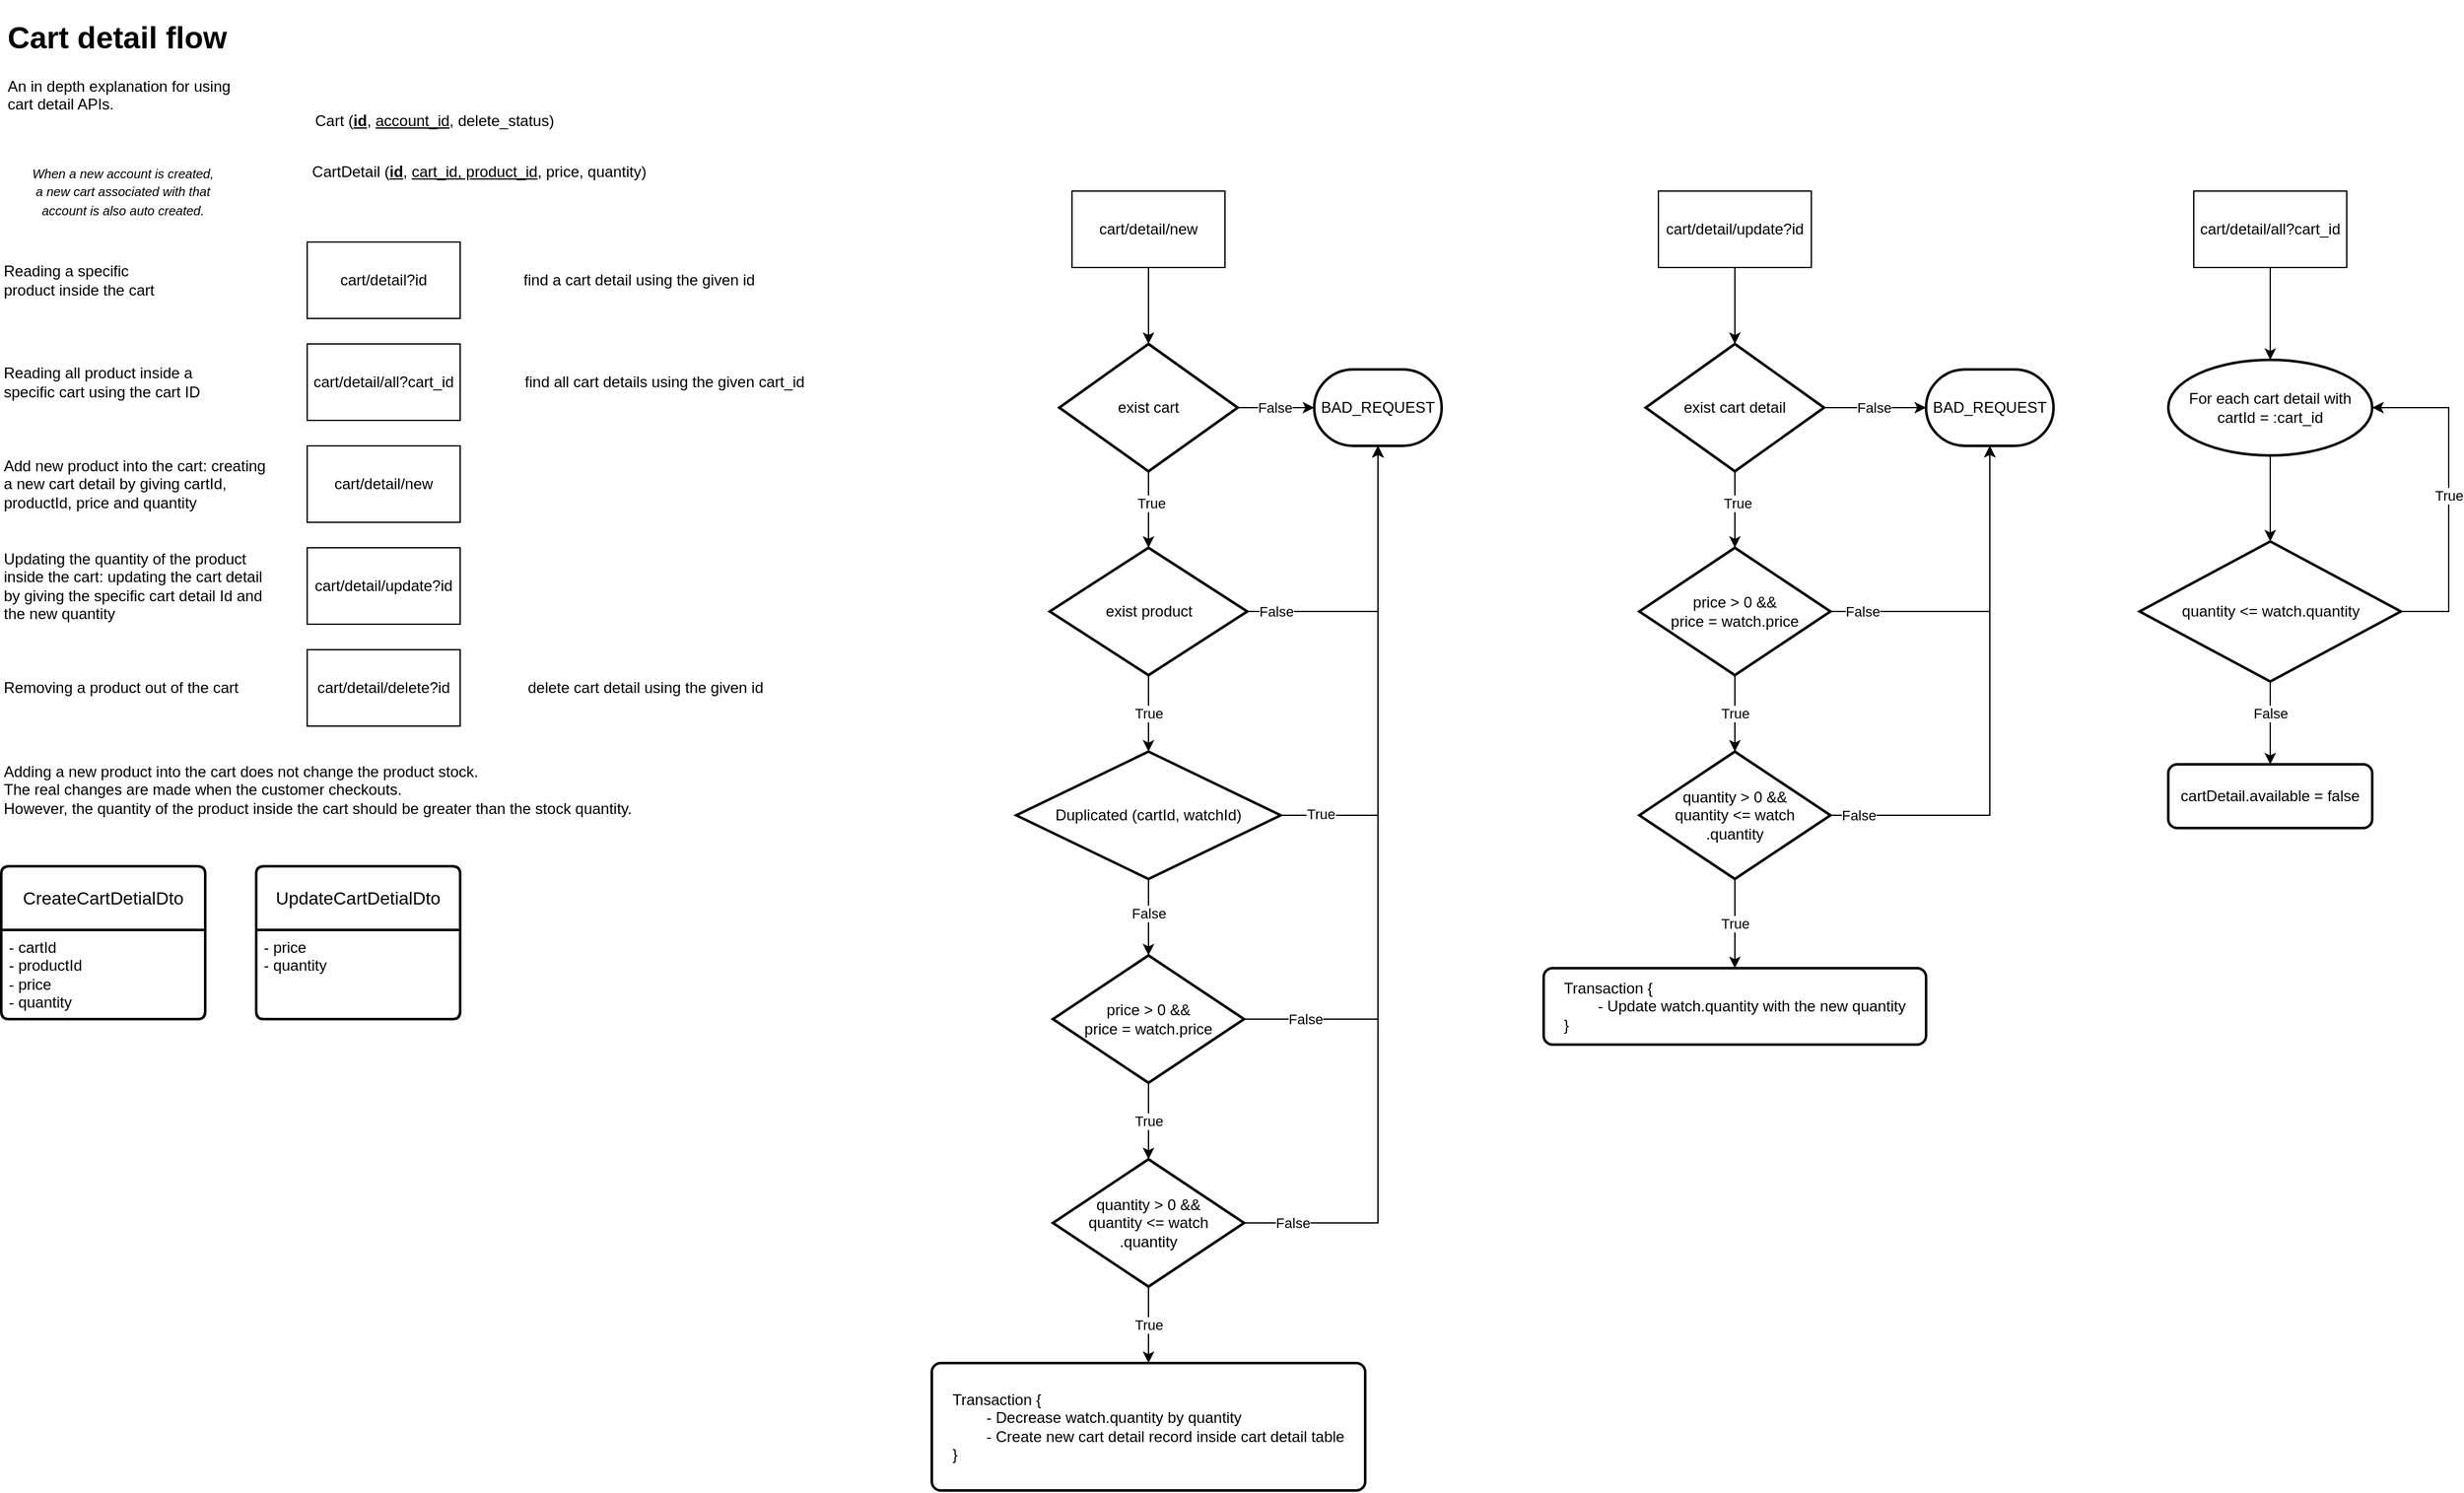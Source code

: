 <mxfile version="22.1.18" type="device" pages="3">
  <diagram name="CartDetailAPIs" id="I7eMPj28XEZ3jzmUiyWc">
    <mxGraphModel dx="1592" dy="1169" grid="1" gridSize="10" guides="1" tooltips="1" connect="1" arrows="1" fold="1" page="1" pageScale="1" pageWidth="3300" pageHeight="4681" math="0" shadow="0">
      <root>
        <mxCell id="0" />
        <mxCell id="1" parent="0" />
        <mxCell id="u73TMWbx2cyBn0xXqJSd-1" value="cart/detail?id" style="rounded=0;whiteSpace=wrap;html=1;" parent="1" vertex="1">
          <mxGeometry x="280" y="190" width="120" height="60" as="geometry" />
        </mxCell>
        <mxCell id="u73TMWbx2cyBn0xXqJSd-2" value="cart/detail/all?cart_id" style="rounded=0;whiteSpace=wrap;html=1;" parent="1" vertex="1">
          <mxGeometry x="280" y="270" width="120" height="60" as="geometry" />
        </mxCell>
        <mxCell id="u73TMWbx2cyBn0xXqJSd-3" value="cart/detail/new" style="rounded=0;whiteSpace=wrap;html=1;" parent="1" vertex="1">
          <mxGeometry x="280" y="350" width="120" height="60" as="geometry" />
        </mxCell>
        <mxCell id="u73TMWbx2cyBn0xXqJSd-4" value="cart/detail/update?id" style="rounded=0;whiteSpace=wrap;html=1;" parent="1" vertex="1">
          <mxGeometry x="280" y="430" width="120" height="60" as="geometry" />
        </mxCell>
        <mxCell id="u73TMWbx2cyBn0xXqJSd-5" value="cart/detail/delete?id" style="rounded=0;whiteSpace=wrap;html=1;" parent="1" vertex="1">
          <mxGeometry x="280" y="510" width="120" height="60" as="geometry" />
        </mxCell>
        <mxCell id="u73TMWbx2cyBn0xXqJSd-6" value="&lt;h1&gt;Cart detail flow&lt;/h1&gt;&lt;p&gt;An in depth explanation for using cart detail APIs.&lt;/p&gt;" style="text;html=1;strokeColor=none;fillColor=none;spacing=5;spacingTop=-20;whiteSpace=wrap;overflow=hidden;rounded=0;" parent="1" vertex="1">
          <mxGeometry x="40" y="10" width="190" height="90" as="geometry" />
        </mxCell>
        <mxCell id="u73TMWbx2cyBn0xXqJSd-8" value="&lt;i style=&quot;font-size: 10px;&quot;&gt;When a new account is created, &lt;br&gt;a new cart associated with that&lt;br&gt;account is also auto created.&lt;/i&gt;" style="text;html=1;align=center;verticalAlign=middle;resizable=0;points=[];autosize=1;strokeColor=none;fillColor=none;" parent="1" vertex="1">
          <mxGeometry x="50" y="120" width="170" height="60" as="geometry" />
        </mxCell>
        <mxCell id="u73TMWbx2cyBn0xXqJSd-9" value="Reading a specific product inside the cart" style="text;html=1;strokeColor=none;fillColor=none;align=left;verticalAlign=middle;whiteSpace=wrap;rounded=0;" parent="1" vertex="1">
          <mxGeometry x="40" y="205" width="130" height="30" as="geometry" />
        </mxCell>
        <mxCell id="u73TMWbx2cyBn0xXqJSd-10" value="Reading all product inside a specific cart using the cart ID" style="text;html=1;strokeColor=none;fillColor=none;align=left;verticalAlign=middle;whiteSpace=wrap;rounded=0;" parent="1" vertex="1">
          <mxGeometry x="40" y="285" width="160" height="30" as="geometry" />
        </mxCell>
        <mxCell id="u73TMWbx2cyBn0xXqJSd-11" value="Add new product into the cart: creating a new cart detail by giving cartId, productId, price and quantity" style="text;html=1;strokeColor=none;fillColor=none;align=left;verticalAlign=middle;whiteSpace=wrap;rounded=0;" parent="1" vertex="1">
          <mxGeometry x="40" y="365" width="210" height="30" as="geometry" />
        </mxCell>
        <mxCell id="u73TMWbx2cyBn0xXqJSd-13" value="Updating the quantity of the product inside the cart: updating the cart detail by giving the specific cart detail Id and the new quantity" style="text;html=1;strokeColor=none;fillColor=none;align=left;verticalAlign=middle;whiteSpace=wrap;rounded=0;" parent="1" vertex="1">
          <mxGeometry x="40" y="445" width="210" height="30" as="geometry" />
        </mxCell>
        <mxCell id="u73TMWbx2cyBn0xXqJSd-14" value="Removing a product out of the cart" style="text;html=1;strokeColor=none;fillColor=none;align=left;verticalAlign=middle;whiteSpace=wrap;rounded=0;" parent="1" vertex="1">
          <mxGeometry x="40" y="525" width="210" height="30" as="geometry" />
        </mxCell>
        <mxCell id="u73TMWbx2cyBn0xXqJSd-15" value="Cart (&lt;b&gt;&lt;u&gt;id&lt;/u&gt;&lt;/b&gt;, &lt;u&gt;account_id&lt;/u&gt;, delete_status)" style="text;html=1;strokeColor=none;fillColor=none;align=center;verticalAlign=middle;whiteSpace=wrap;rounded=0;" parent="1" vertex="1">
          <mxGeometry x="280" y="80" width="200" height="30" as="geometry" />
        </mxCell>
        <mxCell id="u73TMWbx2cyBn0xXqJSd-16" value="CartDetail (&lt;u&gt;&lt;b&gt;id&lt;/b&gt;&lt;/u&gt;, &lt;u&gt;cart_id, product_id&lt;/u&gt;, price, quantity)" style="text;html=1;strokeColor=none;fillColor=none;align=center;verticalAlign=middle;whiteSpace=wrap;rounded=0;" parent="1" vertex="1">
          <mxGeometry x="280" y="120" width="270" height="30" as="geometry" />
        </mxCell>
        <mxCell id="u73TMWbx2cyBn0xXqJSd-19" value="find a cart detail using the given id" style="text;html=1;align=center;verticalAlign=middle;resizable=0;points=[];autosize=1;strokeColor=none;fillColor=none;" parent="1" vertex="1">
          <mxGeometry x="440" y="205" width="200" height="30" as="geometry" />
        </mxCell>
        <mxCell id="u73TMWbx2cyBn0xXqJSd-20" value="find all cart details using the given cart_id" style="text;html=1;align=center;verticalAlign=middle;resizable=0;points=[];autosize=1;strokeColor=none;fillColor=none;" parent="1" vertex="1">
          <mxGeometry x="440" y="285" width="240" height="30" as="geometry" />
        </mxCell>
        <mxCell id="u73TMWbx2cyBn0xXqJSd-23" value="CreateCartDetialDto" style="swimlane;childLayout=stackLayout;horizontal=1;startSize=50;horizontalStack=0;rounded=1;fontSize=14;fontStyle=0;strokeWidth=2;resizeParent=0;resizeLast=1;shadow=0;dashed=0;align=center;arcSize=4;whiteSpace=wrap;html=1;" parent="1" vertex="1">
          <mxGeometry x="40" y="680" width="160" height="120" as="geometry">
            <mxRectangle x="200" y="610" width="170" height="50" as="alternateBounds" />
          </mxGeometry>
        </mxCell>
        <mxCell id="u73TMWbx2cyBn0xXqJSd-24" value="- cartId&lt;br&gt;- productId&lt;br&gt;- price&lt;br&gt;- quantity" style="align=left;strokeColor=none;fillColor=none;spacingLeft=4;fontSize=12;verticalAlign=top;resizable=0;rotatable=0;part=1;html=1;" parent="u73TMWbx2cyBn0xXqJSd-23" vertex="1">
          <mxGeometry y="50" width="160" height="70" as="geometry" />
        </mxCell>
        <mxCell id="u73TMWbx2cyBn0xXqJSd-25" value="UpdateCartDetialDto" style="swimlane;childLayout=stackLayout;horizontal=1;startSize=50;horizontalStack=0;rounded=1;fontSize=14;fontStyle=0;strokeWidth=2;resizeParent=0;resizeLast=1;shadow=0;dashed=0;align=center;arcSize=4;whiteSpace=wrap;html=1;" parent="1" vertex="1">
          <mxGeometry x="240" y="680" width="160" height="120" as="geometry">
            <mxRectangle x="200" y="610" width="170" height="50" as="alternateBounds" />
          </mxGeometry>
        </mxCell>
        <mxCell id="u73TMWbx2cyBn0xXqJSd-26" value="- price&lt;br&gt;- quantity" style="align=left;strokeColor=none;fillColor=none;spacingLeft=4;fontSize=12;verticalAlign=top;resizable=0;rotatable=0;part=1;html=1;" parent="u73TMWbx2cyBn0xXqJSd-25" vertex="1">
          <mxGeometry y="50" width="160" height="70" as="geometry" />
        </mxCell>
        <mxCell id="u73TMWbx2cyBn0xXqJSd-30" value="cart/detail/new" style="rounded=0;whiteSpace=wrap;html=1;" parent="1" vertex="1">
          <mxGeometry x="880" y="150" width="120" height="60" as="geometry" />
        </mxCell>
        <mxCell id="u73TMWbx2cyBn0xXqJSd-38" style="edgeStyle=orthogonalEdgeStyle;rounded=0;orthogonalLoop=1;jettySize=auto;html=1;exitX=1;exitY=0.5;exitDx=0;exitDy=0;exitPerimeter=0;" parent="1" source="u73TMWbx2cyBn0xXqJSd-32" target="u73TMWbx2cyBn0xXqJSd-36" edge="1">
          <mxGeometry relative="1" as="geometry" />
        </mxCell>
        <mxCell id="u73TMWbx2cyBn0xXqJSd-40" value="False" style="edgeLabel;html=1;align=center;verticalAlign=middle;resizable=0;points=[];" parent="u73TMWbx2cyBn0xXqJSd-38" vertex="1" connectable="0">
          <mxGeometry x="-0.042" relative="1" as="geometry">
            <mxPoint as="offset" />
          </mxGeometry>
        </mxCell>
        <mxCell id="u73TMWbx2cyBn0xXqJSd-32" value="exist cart" style="strokeWidth=2;html=1;shape=mxgraph.flowchart.decision;whiteSpace=wrap;" parent="1" vertex="1">
          <mxGeometry x="870" y="270" width="140" height="100" as="geometry" />
        </mxCell>
        <mxCell id="u73TMWbx2cyBn0xXqJSd-33" style="edgeStyle=orthogonalEdgeStyle;rounded=0;orthogonalLoop=1;jettySize=auto;html=1;exitX=0.5;exitY=1;exitDx=0;exitDy=0;entryX=0.5;entryY=0;entryDx=0;entryDy=0;entryPerimeter=0;" parent="1" source="u73TMWbx2cyBn0xXqJSd-30" target="u73TMWbx2cyBn0xXqJSd-32" edge="1">
          <mxGeometry relative="1" as="geometry" />
        </mxCell>
        <mxCell id="u73TMWbx2cyBn0xXqJSd-34" value="exist product" style="strokeWidth=2;html=1;shape=mxgraph.flowchart.decision;whiteSpace=wrap;" parent="1" vertex="1">
          <mxGeometry x="862.5" y="430" width="155" height="100" as="geometry" />
        </mxCell>
        <mxCell id="u73TMWbx2cyBn0xXqJSd-35" style="edgeStyle=orthogonalEdgeStyle;rounded=0;orthogonalLoop=1;jettySize=auto;html=1;exitX=0.5;exitY=1;exitDx=0;exitDy=0;exitPerimeter=0;entryX=0.5;entryY=0;entryDx=0;entryDy=0;entryPerimeter=0;" parent="1" source="u73TMWbx2cyBn0xXqJSd-32" target="u73TMWbx2cyBn0xXqJSd-34" edge="1">
          <mxGeometry relative="1" as="geometry" />
        </mxCell>
        <mxCell id="u73TMWbx2cyBn0xXqJSd-42" value="True" style="edgeLabel;html=1;align=center;verticalAlign=middle;resizable=0;points=[];" parent="u73TMWbx2cyBn0xXqJSd-35" vertex="1" connectable="0">
          <mxGeometry x="-0.189" y="2" relative="1" as="geometry">
            <mxPoint as="offset" />
          </mxGeometry>
        </mxCell>
        <mxCell id="u73TMWbx2cyBn0xXqJSd-36" value="BAD_REQUEST" style="strokeWidth=2;html=1;shape=mxgraph.flowchart.terminator;whiteSpace=wrap;" parent="1" vertex="1">
          <mxGeometry x="1070" y="290" width="100" height="60" as="geometry" />
        </mxCell>
        <mxCell id="u73TMWbx2cyBn0xXqJSd-39" style="edgeStyle=orthogonalEdgeStyle;rounded=0;orthogonalLoop=1;jettySize=auto;html=1;exitX=1;exitY=0.5;exitDx=0;exitDy=0;exitPerimeter=0;entryX=0.5;entryY=1;entryDx=0;entryDy=0;entryPerimeter=0;" parent="1" source="u73TMWbx2cyBn0xXqJSd-34" target="u73TMWbx2cyBn0xXqJSd-36" edge="1">
          <mxGeometry relative="1" as="geometry" />
        </mxCell>
        <mxCell id="u73TMWbx2cyBn0xXqJSd-41" value="False" style="edgeLabel;html=1;align=center;verticalAlign=middle;resizable=0;points=[];" parent="u73TMWbx2cyBn0xXqJSd-39" vertex="1" connectable="0">
          <mxGeometry x="-0.659" y="-2" relative="1" as="geometry">
            <mxPoint x="-17" y="-2" as="offset" />
          </mxGeometry>
        </mxCell>
        <mxCell id="u73TMWbx2cyBn0xXqJSd-43" value="price &amp;gt; 0 &amp;amp;&amp;amp; &lt;br&gt;price = watch.price" style="strokeWidth=2;html=1;shape=mxgraph.flowchart.decision;whiteSpace=wrap;" parent="1" vertex="1">
          <mxGeometry x="865" y="750" width="150" height="100" as="geometry" />
        </mxCell>
        <mxCell id="u73TMWbx2cyBn0xXqJSd-55" style="edgeStyle=orthogonalEdgeStyle;rounded=0;orthogonalLoop=1;jettySize=auto;html=1;exitX=0.5;exitY=1;exitDx=0;exitDy=0;exitPerimeter=0;entryX=0.5;entryY=0;entryDx=0;entryDy=0;" parent="1" source="u73TMWbx2cyBn0xXqJSd-46" target="u73TMWbx2cyBn0xXqJSd-54" edge="1">
          <mxGeometry relative="1" as="geometry" />
        </mxCell>
        <mxCell id="u73TMWbx2cyBn0xXqJSd-56" value="True" style="edgeLabel;html=1;align=center;verticalAlign=middle;resizable=0;points=[];" parent="u73TMWbx2cyBn0xXqJSd-55" vertex="1" connectable="0">
          <mxGeometry x="-0.01" relative="1" as="geometry">
            <mxPoint as="offset" />
          </mxGeometry>
        </mxCell>
        <mxCell id="u73TMWbx2cyBn0xXqJSd-46" value="quantity &amp;gt; 0 &amp;amp;&amp;amp; &lt;br&gt;quantity &amp;lt;= watch&lt;br&gt;.quantity" style="strokeWidth=2;html=1;shape=mxgraph.flowchart.decision;whiteSpace=wrap;" parent="1" vertex="1">
          <mxGeometry x="865" y="910" width="150" height="100" as="geometry" />
        </mxCell>
        <mxCell id="u73TMWbx2cyBn0xXqJSd-47" value="True" style="edgeStyle=orthogonalEdgeStyle;rounded=0;orthogonalLoop=1;jettySize=auto;html=1;exitX=0.5;exitY=1;exitDx=0;exitDy=0;exitPerimeter=0;entryX=0.5;entryY=0;entryDx=0;entryDy=0;entryPerimeter=0;" parent="1" source="u73TMWbx2cyBn0xXqJSd-43" target="u73TMWbx2cyBn0xXqJSd-46" edge="1">
          <mxGeometry relative="1" as="geometry" />
        </mxCell>
        <mxCell id="u73TMWbx2cyBn0xXqJSd-49" style="edgeStyle=orthogonalEdgeStyle;rounded=0;orthogonalLoop=1;jettySize=auto;html=1;exitX=1;exitY=0.5;exitDx=0;exitDy=0;exitPerimeter=0;entryX=0.5;entryY=1;entryDx=0;entryDy=0;entryPerimeter=0;" parent="1" source="u73TMWbx2cyBn0xXqJSd-43" target="u73TMWbx2cyBn0xXqJSd-36" edge="1">
          <mxGeometry relative="1" as="geometry" />
        </mxCell>
        <mxCell id="u73TMWbx2cyBn0xXqJSd-51" value="False" style="edgeLabel;html=1;align=center;verticalAlign=middle;resizable=0;points=[];" parent="u73TMWbx2cyBn0xXqJSd-49" vertex="1" connectable="0">
          <mxGeometry x="-0.72" relative="1" as="geometry">
            <mxPoint x="-30" as="offset" />
          </mxGeometry>
        </mxCell>
        <mxCell id="u73TMWbx2cyBn0xXqJSd-50" style="edgeStyle=orthogonalEdgeStyle;rounded=0;orthogonalLoop=1;jettySize=auto;html=1;exitX=1;exitY=0.5;exitDx=0;exitDy=0;exitPerimeter=0;entryX=0.5;entryY=1;entryDx=0;entryDy=0;entryPerimeter=0;" parent="1" source="u73TMWbx2cyBn0xXqJSd-46" target="u73TMWbx2cyBn0xXqJSd-36" edge="1">
          <mxGeometry relative="1" as="geometry" />
        </mxCell>
        <mxCell id="u73TMWbx2cyBn0xXqJSd-52" value="False" style="edgeLabel;html=1;align=center;verticalAlign=middle;resizable=0;points=[];" parent="u73TMWbx2cyBn0xXqJSd-50" vertex="1" connectable="0">
          <mxGeometry x="-0.894" relative="1" as="geometry">
            <mxPoint as="offset" />
          </mxGeometry>
        </mxCell>
        <mxCell id="u73TMWbx2cyBn0xXqJSd-54" value="&lt;div style=&quot;text-align: left;&quot;&gt;Transaction {&lt;/div&gt;&lt;div style=&quot;text-align: left;&quot;&gt;&lt;div&gt;&lt;span style=&quot;white-space: pre;&quot;&gt;&#x9;&lt;/span&gt;- Decrease watch.quantity by quantity&lt;/div&gt;&lt;div&gt;&lt;span style=&quot;background-color: initial;&quot;&gt;&lt;span style=&quot;white-space: pre;&quot;&gt;&#x9;&lt;/span&gt;- Create new cart detail record inside cart detail table&lt;/span&gt;&lt;/div&gt;&lt;/div&gt;&lt;div style=&quot;text-align: left;&quot;&gt;}&lt;/div&gt;" style="rounded=1;whiteSpace=wrap;html=1;absoluteArcSize=1;arcSize=14;strokeWidth=2;" parent="1" vertex="1">
          <mxGeometry x="770" y="1070" width="340" height="100" as="geometry" />
        </mxCell>
        <mxCell id="u73TMWbx2cyBn0xXqJSd-59" style="edgeStyle=orthogonalEdgeStyle;rounded=0;orthogonalLoop=1;jettySize=auto;html=1;exitX=1;exitY=0.5;exitDx=0;exitDy=0;exitPerimeter=0;entryX=0;entryY=0.5;entryDx=0;entryDy=0;entryPerimeter=0;" parent="1" source="u73TMWbx2cyBn0xXqJSd-61" target="u73TMWbx2cyBn0xXqJSd-66" edge="1">
          <mxGeometry relative="1" as="geometry">
            <mxPoint x="1530" y="320" as="targetPoint" />
          </mxGeometry>
        </mxCell>
        <mxCell id="u73TMWbx2cyBn0xXqJSd-60" value="False" style="edgeLabel;html=1;align=center;verticalAlign=middle;resizable=0;points=[];" parent="u73TMWbx2cyBn0xXqJSd-59" vertex="1" connectable="0">
          <mxGeometry x="-0.042" relative="1" as="geometry">
            <mxPoint as="offset" />
          </mxGeometry>
        </mxCell>
        <mxCell id="u73TMWbx2cyBn0xXqJSd-61" value="exist cart detail" style="strokeWidth=2;html=1;shape=mxgraph.flowchart.decision;whiteSpace=wrap;" parent="1" vertex="1">
          <mxGeometry x="1330" y="270" width="140" height="100" as="geometry" />
        </mxCell>
        <mxCell id="u73TMWbx2cyBn0xXqJSd-62" style="edgeStyle=orthogonalEdgeStyle;rounded=0;orthogonalLoop=1;jettySize=auto;html=1;exitX=0.5;exitY=1;exitDx=0;exitDy=0;entryX=0.5;entryY=0;entryDx=0;entryDy=0;entryPerimeter=0;" parent="1" source="u73TMWbx2cyBn0xXqJSd-81" target="u73TMWbx2cyBn0xXqJSd-61" edge="1">
          <mxGeometry relative="1" as="geometry">
            <mxPoint x="1400" y="210.0" as="sourcePoint" />
          </mxGeometry>
        </mxCell>
        <mxCell id="u73TMWbx2cyBn0xXqJSd-64" style="edgeStyle=orthogonalEdgeStyle;rounded=0;orthogonalLoop=1;jettySize=auto;html=1;exitX=0.5;exitY=1;exitDx=0;exitDy=0;exitPerimeter=0;entryX=0.5;entryY=0;entryDx=0;entryDy=0;entryPerimeter=0;" parent="1" source="u73TMWbx2cyBn0xXqJSd-61" target="u73TMWbx2cyBn0xXqJSd-69" edge="1">
          <mxGeometry relative="1" as="geometry">
            <mxPoint x="1400" y="430" as="targetPoint" />
          </mxGeometry>
        </mxCell>
        <mxCell id="u73TMWbx2cyBn0xXqJSd-65" value="True" style="edgeLabel;html=1;align=center;verticalAlign=middle;resizable=0;points=[];" parent="u73TMWbx2cyBn0xXqJSd-64" vertex="1" connectable="0">
          <mxGeometry x="-0.189" y="2" relative="1" as="geometry">
            <mxPoint as="offset" />
          </mxGeometry>
        </mxCell>
        <mxCell id="u73TMWbx2cyBn0xXqJSd-66" value="BAD_REQUEST" style="strokeWidth=2;html=1;shape=mxgraph.flowchart.terminator;whiteSpace=wrap;" parent="1" vertex="1">
          <mxGeometry x="1550" y="290" width="100" height="60" as="geometry" />
        </mxCell>
        <mxCell id="u73TMWbx2cyBn0xXqJSd-69" value="price &amp;gt; 0 &amp;amp;&amp;amp; &lt;br&gt;price = watch.price" style="strokeWidth=2;html=1;shape=mxgraph.flowchart.decision;whiteSpace=wrap;" parent="1" vertex="1">
          <mxGeometry x="1325" y="430" width="150" height="100" as="geometry" />
        </mxCell>
        <mxCell id="u73TMWbx2cyBn0xXqJSd-72" style="edgeStyle=orthogonalEdgeStyle;rounded=0;orthogonalLoop=1;jettySize=auto;html=1;exitX=0.5;exitY=1;exitDx=0;exitDy=0;exitPerimeter=0;entryX=0.5;entryY=0;entryDx=0;entryDy=0;" parent="1" source="u73TMWbx2cyBn0xXqJSd-74" target="u73TMWbx2cyBn0xXqJSd-80" edge="1">
          <mxGeometry relative="1" as="geometry" />
        </mxCell>
        <mxCell id="u73TMWbx2cyBn0xXqJSd-73" value="True" style="edgeLabel;html=1;align=center;verticalAlign=middle;resizable=0;points=[];" parent="u73TMWbx2cyBn0xXqJSd-72" vertex="1" connectable="0">
          <mxGeometry x="-0.01" relative="1" as="geometry">
            <mxPoint as="offset" />
          </mxGeometry>
        </mxCell>
        <mxCell id="u73TMWbx2cyBn0xXqJSd-74" value="quantity &amp;gt; 0 &amp;amp;&amp;amp; &lt;br&gt;quantity &amp;lt;= watch&lt;br&gt;.quantity" style="strokeWidth=2;html=1;shape=mxgraph.flowchart.decision;whiteSpace=wrap;" parent="1" vertex="1">
          <mxGeometry x="1325" y="590" width="150" height="100" as="geometry" />
        </mxCell>
        <mxCell id="u73TMWbx2cyBn0xXqJSd-75" value="True" style="edgeStyle=orthogonalEdgeStyle;rounded=0;orthogonalLoop=1;jettySize=auto;html=1;exitX=0.5;exitY=1;exitDx=0;exitDy=0;exitPerimeter=0;entryX=0.5;entryY=0;entryDx=0;entryDy=0;entryPerimeter=0;" parent="1" source="u73TMWbx2cyBn0xXqJSd-69" target="u73TMWbx2cyBn0xXqJSd-74" edge="1">
          <mxGeometry relative="1" as="geometry" />
        </mxCell>
        <mxCell id="u73TMWbx2cyBn0xXqJSd-76" style="edgeStyle=orthogonalEdgeStyle;rounded=0;orthogonalLoop=1;jettySize=auto;html=1;exitX=1;exitY=0.5;exitDx=0;exitDy=0;exitPerimeter=0;entryX=0.5;entryY=1;entryDx=0;entryDy=0;entryPerimeter=0;" parent="1" source="u73TMWbx2cyBn0xXqJSd-69" target="u73TMWbx2cyBn0xXqJSd-66" edge="1">
          <mxGeometry relative="1" as="geometry">
            <mxPoint x="1580" y="350" as="targetPoint" />
          </mxGeometry>
        </mxCell>
        <mxCell id="u73TMWbx2cyBn0xXqJSd-77" value="False" style="edgeLabel;html=1;align=center;verticalAlign=middle;resizable=0;points=[];" parent="u73TMWbx2cyBn0xXqJSd-76" vertex="1" connectable="0">
          <mxGeometry x="-0.72" relative="1" as="geometry">
            <mxPoint x="-11" as="offset" />
          </mxGeometry>
        </mxCell>
        <mxCell id="u73TMWbx2cyBn0xXqJSd-78" style="edgeStyle=orthogonalEdgeStyle;rounded=0;orthogonalLoop=1;jettySize=auto;html=1;exitX=1;exitY=0.5;exitDx=0;exitDy=0;exitPerimeter=0;entryX=0.5;entryY=1;entryDx=0;entryDy=0;entryPerimeter=0;" parent="1" source="u73TMWbx2cyBn0xXqJSd-74" target="u73TMWbx2cyBn0xXqJSd-66" edge="1">
          <mxGeometry relative="1" as="geometry">
            <mxPoint x="1580" y="350" as="targetPoint" />
          </mxGeometry>
        </mxCell>
        <mxCell id="u73TMWbx2cyBn0xXqJSd-79" value="False" style="edgeLabel;html=1;align=center;verticalAlign=middle;resizable=0;points=[];" parent="u73TMWbx2cyBn0xXqJSd-78" vertex="1" connectable="0">
          <mxGeometry x="-0.894" relative="1" as="geometry">
            <mxPoint as="offset" />
          </mxGeometry>
        </mxCell>
        <mxCell id="u73TMWbx2cyBn0xXqJSd-80" value="&lt;div style=&quot;text-align: left;&quot;&gt;Transaction {&lt;/div&gt;&lt;div style=&quot;text-align: left;&quot;&gt;&lt;div&gt;&lt;span style=&quot;white-space: pre;&quot;&gt;&#x9;&lt;/span&gt;- Update watch.quantity with the new quantity&lt;/div&gt;&lt;/div&gt;&lt;div style=&quot;text-align: left;&quot;&gt;}&lt;/div&gt;" style="rounded=1;whiteSpace=wrap;html=1;absoluteArcSize=1;arcSize=14;strokeWidth=2;" parent="1" vertex="1">
          <mxGeometry x="1250" y="760" width="300" height="60" as="geometry" />
        </mxCell>
        <mxCell id="u73TMWbx2cyBn0xXqJSd-81" value="cart/detail/update?id" style="rounded=0;whiteSpace=wrap;html=1;" parent="1" vertex="1">
          <mxGeometry x="1340" y="150" width="120" height="60" as="geometry" />
        </mxCell>
        <mxCell id="u73TMWbx2cyBn0xXqJSd-82" value="delete cart detail using the given id" style="text;html=1;align=center;verticalAlign=middle;resizable=0;points=[];autosize=1;strokeColor=none;fillColor=none;" parent="1" vertex="1">
          <mxGeometry x="440" y="525" width="210" height="30" as="geometry" />
        </mxCell>
        <mxCell id="u73TMWbx2cyBn0xXqJSd-83" value="cart/detail/all?cart_id" style="rounded=0;whiteSpace=wrap;html=1;" parent="1" vertex="1">
          <mxGeometry x="1760" y="150" width="120" height="60" as="geometry" />
        </mxCell>
        <mxCell id="u73TMWbx2cyBn0xXqJSd-86" style="edgeStyle=orthogonalEdgeStyle;rounded=0;orthogonalLoop=1;jettySize=auto;html=1;exitX=0.5;exitY=1;exitDx=0;exitDy=0;entryX=0.5;entryY=0;entryDx=0;entryDy=0;entryPerimeter=0;" parent="1" source="u73TMWbx2cyBn0xXqJSd-83" target="u73TMWbx2cyBn0xXqJSd-90" edge="1">
          <mxGeometry relative="1" as="geometry">
            <mxPoint x="1820" y="270.0" as="targetPoint" />
          </mxGeometry>
        </mxCell>
        <mxCell id="u73TMWbx2cyBn0xXqJSd-90" value="For each cart detail with&lt;br&gt;cartId = :cart_id" style="strokeWidth=2;html=1;shape=mxgraph.flowchart.start_1;whiteSpace=wrap;" parent="1" vertex="1">
          <mxGeometry x="1740" y="282.5" width="160" height="75" as="geometry" />
        </mxCell>
        <mxCell id="u73TMWbx2cyBn0xXqJSd-95" value="False" style="edgeStyle=orthogonalEdgeStyle;rounded=0;orthogonalLoop=1;jettySize=auto;html=1;exitX=0.5;exitY=1;exitDx=0;exitDy=0;exitPerimeter=0;" parent="1" source="u73TMWbx2cyBn0xXqJSd-92" target="u73TMWbx2cyBn0xXqJSd-94" edge="1">
          <mxGeometry x="-0.231" relative="1" as="geometry">
            <mxPoint as="offset" />
          </mxGeometry>
        </mxCell>
        <mxCell id="u73TMWbx2cyBn0xXqJSd-92" value="quantity &amp;lt;= watch.quantity" style="strokeWidth=2;html=1;shape=mxgraph.flowchart.decision;whiteSpace=wrap;" parent="1" vertex="1">
          <mxGeometry x="1717.5" y="425" width="205" height="110" as="geometry" />
        </mxCell>
        <mxCell id="u73TMWbx2cyBn0xXqJSd-93" style="edgeStyle=orthogonalEdgeStyle;rounded=0;orthogonalLoop=1;jettySize=auto;html=1;exitX=0.5;exitY=1;exitDx=0;exitDy=0;exitPerimeter=0;entryX=0.5;entryY=0;entryDx=0;entryDy=0;entryPerimeter=0;" parent="1" source="u73TMWbx2cyBn0xXqJSd-90" target="u73TMWbx2cyBn0xXqJSd-92" edge="1">
          <mxGeometry relative="1" as="geometry" />
        </mxCell>
        <mxCell id="u73TMWbx2cyBn0xXqJSd-94" value="cartDetail.available = false" style="rounded=1;whiteSpace=wrap;html=1;absoluteArcSize=1;arcSize=14;strokeWidth=2;" parent="1" vertex="1">
          <mxGeometry x="1740" y="600" width="160" height="50" as="geometry" />
        </mxCell>
        <mxCell id="u73TMWbx2cyBn0xXqJSd-96" value="True" style="edgeStyle=orthogonalEdgeStyle;rounded=0;orthogonalLoop=1;jettySize=auto;html=1;exitX=1;exitY=0.5;exitDx=0;exitDy=0;exitPerimeter=0;entryX=1;entryY=0.5;entryDx=0;entryDy=0;entryPerimeter=0;" parent="1" source="u73TMWbx2cyBn0xXqJSd-92" target="u73TMWbx2cyBn0xXqJSd-90" edge="1">
          <mxGeometry relative="1" as="geometry">
            <Array as="points">
              <mxPoint x="1960" y="480" />
              <mxPoint x="1960" y="320" />
            </Array>
          </mxGeometry>
        </mxCell>
        <mxCell id="u73TMWbx2cyBn0xXqJSd-97" value="Duplicated (cartId, watchId)" style="strokeWidth=2;html=1;shape=mxgraph.flowchart.decision;whiteSpace=wrap;" parent="1" vertex="1">
          <mxGeometry x="836.25" y="590" width="207.5" height="100" as="geometry" />
        </mxCell>
        <mxCell id="u73TMWbx2cyBn0xXqJSd-98" value="True" style="edgeStyle=orthogonalEdgeStyle;rounded=0;orthogonalLoop=1;jettySize=auto;html=1;exitX=0.5;exitY=1;exitDx=0;exitDy=0;exitPerimeter=0;entryX=0.5;entryY=0;entryDx=0;entryDy=0;entryPerimeter=0;" parent="1" source="u73TMWbx2cyBn0xXqJSd-34" target="u73TMWbx2cyBn0xXqJSd-97" edge="1">
          <mxGeometry relative="1" as="geometry" />
        </mxCell>
        <mxCell id="u73TMWbx2cyBn0xXqJSd-100" style="edgeStyle=orthogonalEdgeStyle;rounded=0;orthogonalLoop=1;jettySize=auto;html=1;exitX=1;exitY=0.5;exitDx=0;exitDy=0;exitPerimeter=0;entryX=0.5;entryY=1;entryDx=0;entryDy=0;entryPerimeter=0;" parent="1" source="u73TMWbx2cyBn0xXqJSd-97" target="u73TMWbx2cyBn0xXqJSd-36" edge="1">
          <mxGeometry relative="1" as="geometry" />
        </mxCell>
        <mxCell id="u73TMWbx2cyBn0xXqJSd-101" value="True" style="edgeLabel;html=1;align=center;verticalAlign=middle;resizable=0;points=[];" parent="u73TMWbx2cyBn0xXqJSd-100" vertex="1" connectable="0">
          <mxGeometry x="-0.83" y="1" relative="1" as="geometry">
            <mxPoint as="offset" />
          </mxGeometry>
        </mxCell>
        <mxCell id="u73TMWbx2cyBn0xXqJSd-102" style="edgeStyle=orthogonalEdgeStyle;rounded=0;orthogonalLoop=1;jettySize=auto;html=1;exitX=0.5;exitY=1;exitDx=0;exitDy=0;exitPerimeter=0;entryX=0.5;entryY=0;entryDx=0;entryDy=0;entryPerimeter=0;" parent="1" source="u73TMWbx2cyBn0xXqJSd-97" target="u73TMWbx2cyBn0xXqJSd-43" edge="1">
          <mxGeometry relative="1" as="geometry" />
        </mxCell>
        <mxCell id="u73TMWbx2cyBn0xXqJSd-103" value="False" style="edgeLabel;html=1;align=center;verticalAlign=middle;resizable=0;points=[];" parent="u73TMWbx2cyBn0xXqJSd-102" vertex="1" connectable="0">
          <mxGeometry x="-0.111" relative="1" as="geometry">
            <mxPoint as="offset" />
          </mxGeometry>
        </mxCell>
        <mxCell id="u73TMWbx2cyBn0xXqJSd-104" value="Adding a new product into the cart does not change the product stock.&lt;br&gt;The real changes are made when the customer checkouts.&lt;br&gt;However, the quantity of the product inside the cart should be greater than the stock quantity." style="text;html=1;align=left;verticalAlign=middle;resizable=0;points=[];autosize=1;strokeColor=none;fillColor=none;" parent="1" vertex="1">
          <mxGeometry x="40" y="590" width="520" height="60" as="geometry" />
        </mxCell>
      </root>
    </mxGraphModel>
  </diagram>
  <diagram id="VaQAElg7Q14XuRwnckuS" name="OrderAPIs">
    <mxGraphModel dx="884" dy="650" grid="1" gridSize="10" guides="1" tooltips="1" connect="1" arrows="1" fold="1" page="1" pageScale="1" pageWidth="3300" pageHeight="4681" math="0" shadow="0">
      <root>
        <mxCell id="0" />
        <mxCell id="1" parent="0" />
        <mxCell id="AfZvBBnN22fMbD-wex7a-1" value="&lt;h1&gt;Order API flow&lt;/h1&gt;&lt;p&gt;When the customer shopping, they can add item into cart then goes into their own shopping cart and pick up the item they want to checkout and place their order.&lt;/p&gt;" style="text;html=1;strokeColor=none;fillColor=none;spacing=5;spacingTop=-20;whiteSpace=wrap;overflow=hidden;rounded=0;" vertex="1" parent="1">
          <mxGeometry x="40" y="30" width="190" height="120" as="geometry" />
        </mxCell>
        <mxCell id="AfZvBBnN22fMbD-wex7a-2" value="api/order?id=" style="rounded=0;whiteSpace=wrap;html=1;" vertex="1" parent="1">
          <mxGeometry x="280" y="180" width="200" height="60" as="geometry" />
        </mxCell>
        <mxCell id="AfZvBBnN22fMbD-wex7a-3" value="api/order/my" style="rounded=0;whiteSpace=wrap;html=1;" vertex="1" parent="1">
          <mxGeometry x="280" y="280" width="200" height="60" as="geometry" />
        </mxCell>
        <mxCell id="AfZvBBnN22fMbD-wex7a-4" value="api/order/new" style="rounded=0;whiteSpace=wrap;html=1;" vertex="1" parent="1">
          <mxGeometry x="280" y="380" width="200" height="60" as="geometry" />
        </mxCell>
        <mxCell id="AfZvBBnN22fMbD-wex7a-5" value="api/order/update?id=" style="rounded=0;whiteSpace=wrap;html=1;" vertex="1" parent="1">
          <mxGeometry x="280" y="480" width="200" height="60" as="geometry" />
        </mxCell>
        <mxCell id="AfZvBBnN22fMbD-wex7a-7" value="api/order/delete?id=" style="rounded=0;whiteSpace=wrap;html=1;" vertex="1" parent="1">
          <mxGeometry x="280" y="580" width="200" height="60" as="geometry" />
        </mxCell>
        <mxCell id="AfZvBBnN22fMbD-wex7a-8" value="Reading customer&#39;s order by ID" style="text;html=1;align=center;verticalAlign=middle;resizable=0;points=[];autosize=1;strokeColor=none;fillColor=none;" vertex="1" parent="1">
          <mxGeometry x="40" y="195" width="190" height="30" as="geometry" />
        </mxCell>
        <mxCell id="AfZvBBnN22fMbD-wex7a-9" value="Reading all customer&#39;s orders" style="text;html=1;align=center;verticalAlign=middle;resizable=0;points=[];autosize=1;strokeColor=none;fillColor=none;" vertex="1" parent="1">
          <mxGeometry x="45" y="295" width="180" height="30" as="geometry" />
        </mxCell>
        <mxCell id="AfZvBBnN22fMbD-wex7a-10" value="Creating a new order&lt;br&gt;belongs to the customer" style="text;html=1;align=center;verticalAlign=middle;resizable=0;points=[];autosize=1;strokeColor=none;fillColor=none;" vertex="1" parent="1">
          <mxGeometry x="60" y="390" width="150" height="40" as="geometry" />
        </mxCell>
        <mxCell id="AfZvBBnN22fMbD-wex7a-11" value="Updating an order of the customer" style="text;html=1;align=center;verticalAlign=middle;resizable=0;points=[];autosize=1;strokeColor=none;fillColor=none;" vertex="1" parent="1">
          <mxGeometry x="30" y="495" width="210" height="30" as="geometry" />
        </mxCell>
        <mxCell id="AfZvBBnN22fMbD-wex7a-13" value="Deleting an order of the customer" style="text;html=1;align=center;verticalAlign=middle;resizable=0;points=[];autosize=1;strokeColor=none;fillColor=none;" vertex="1" parent="1">
          <mxGeometry x="35" y="595" width="200" height="30" as="geometry" />
        </mxCell>
        <mxCell id="AfZvBBnN22fMbD-wex7a-14" value="CreateOrderDto" style="swimlane;childLayout=stackLayout;horizontal=1;startSize=50;horizontalStack=0;rounded=1;fontSize=14;fontStyle=0;strokeWidth=2;resizeParent=0;resizeLast=1;shadow=0;dashed=0;align=center;arcSize=4;whiteSpace=wrap;html=1;" vertex="1" parent="1">
          <mxGeometry x="300" y="680" width="160" height="150" as="geometry" />
        </mxCell>
        <mxCell id="AfZvBBnN22fMbD-wex7a-15" value="- Receiver fullname&lt;br&gt;- Receiving address&lt;br&gt;- Receiver phone number&lt;br&gt;- Order date = now()&lt;br&gt;- Delivery date = now() + 3&lt;br&gt;" style="align=left;strokeColor=none;fillColor=none;spacingLeft=4;fontSize=12;verticalAlign=top;resizable=0;rotatable=0;part=1;html=1;" vertex="1" parent="AfZvBBnN22fMbD-wex7a-14">
          <mxGeometry y="50" width="160" height="100" as="geometry" />
        </mxCell>
        <mxCell id="AfZvBBnN22fMbD-wex7a-16" value="UpdateOrderDto" style="swimlane;childLayout=stackLayout;horizontal=1;startSize=50;horizontalStack=0;rounded=1;fontSize=14;fontStyle=0;strokeWidth=2;resizeParent=0;resizeLast=1;shadow=0;dashed=0;align=center;arcSize=4;whiteSpace=wrap;html=1;" vertex="1" parent="1">
          <mxGeometry x="520" y="680" width="160" height="150" as="geometry" />
        </mxCell>
        <mxCell id="AfZvBBnN22fMbD-wex7a-17" value="- Receiver fullname&lt;br&gt;- Receiving address&lt;br&gt;- Receiver phone number&lt;br&gt;- Delivery date" style="align=left;strokeColor=none;fillColor=none;spacingLeft=4;fontSize=12;verticalAlign=top;resizable=0;rotatable=0;part=1;html=1;" vertex="1" parent="AfZvBBnN22fMbD-wex7a-16">
          <mxGeometry y="50" width="160" height="100" as="geometry" />
        </mxCell>
        <mxCell id="AfZvBBnN22fMbD-wex7a-19" value="The API takes one parameter `id`, the order&#39;s ID&lt;br&gt;and returns the in depth information of it." style="text;html=1;align=center;verticalAlign=middle;resizable=0;points=[];autosize=1;strokeColor=none;fillColor=none;" vertex="1" parent="1">
          <mxGeometry x="520" y="190" width="280" height="40" as="geometry" />
        </mxCell>
        <mxCell id="AfZvBBnN22fMbD-wex7a-20" value="The API takes no parameter &lt;br&gt;and returns a list of order belongs to the customer." style="text;html=1;align=center;verticalAlign=middle;resizable=0;points=[];autosize=1;strokeColor=none;fillColor=none;" vertex="1" parent="1">
          <mxGeometry x="515" y="290" width="290" height="40" as="geometry" />
        </mxCell>
        <mxCell id="AfZvBBnN22fMbD-wex7a-21" value="The API takes one CreateOrderDto object&lt;br&gt;then create a new order base on that DTO,&lt;br&gt;Finally, returns the newly created order." style="text;html=1;align=center;verticalAlign=middle;resizable=0;points=[];autosize=1;strokeColor=none;fillColor=none;" vertex="1" parent="1">
          <mxGeometry x="540" y="380" width="250" height="60" as="geometry" />
        </mxCell>
        <mxCell id="AfZvBBnN22fMbD-wex7a-22" value="The API takes one parameter `id`, the order&#39;s ID&lt;br&gt;and one UpdateOrderDto object from the body,&lt;br&gt;then update the information of the order with the given ID.&lt;br&gt;Finally returns a newly updated order." style="text;html=1;align=center;verticalAlign=middle;resizable=0;points=[];autosize=1;strokeColor=none;fillColor=none;" vertex="1" parent="1">
          <mxGeometry x="495" y="475" width="330" height="70" as="geometry" />
        </mxCell>
        <mxCell id="AfZvBBnN22fMbD-wex7a-23" value="The API takes one parameter `id`, is the order ID,&lt;br&gt;then remove the order with the given ID. The API returns nothing." style="text;html=1;align=center;verticalAlign=middle;resizable=0;points=[];autosize=1;strokeColor=none;fillColor=none;" vertex="1" parent="1">
          <mxGeometry x="480" y="590" width="370" height="40" as="geometry" />
        </mxCell>
        <mxCell id="AfZvBBnN22fMbD-wex7a-26" value="api/order?id=" style="rounded=0;whiteSpace=wrap;html=1;" vertex="1" parent="1">
          <mxGeometry x="980" y="70" width="200" height="60" as="geometry" />
        </mxCell>
        <mxCell id="AfZvBBnN22fMbD-wex7a-27" value="order_id,&lt;br&gt;account_id" style="strokeWidth=2;html=1;shape=mxgraph.flowchart.start_1;whiteSpace=wrap;" vertex="1" parent="1">
          <mxGeometry x="1021.67" y="160" width="116.67" height="80" as="geometry" />
        </mxCell>
        <mxCell id="AfZvBBnN22fMbD-wex7a-28" style="edgeStyle=orthogonalEdgeStyle;rounded=0;orthogonalLoop=1;jettySize=auto;html=1;exitX=0.5;exitY=1;exitDx=0;exitDy=0;entryX=0.5;entryY=0;entryDx=0;entryDy=0;entryPerimeter=0;" edge="1" parent="1" source="AfZvBBnN22fMbD-wex7a-26" target="AfZvBBnN22fMbD-wex7a-27">
          <mxGeometry relative="1" as="geometry" />
        </mxCell>
        <mxCell id="AfZvBBnN22fMbD-wex7a-35" style="edgeStyle=orthogonalEdgeStyle;rounded=0;orthogonalLoop=1;jettySize=auto;html=1;exitX=0.5;exitY=1;exitDx=0;exitDy=0;exitPerimeter=0;entryX=0.5;entryY=0;entryDx=0;entryDy=0;" edge="1" parent="1" source="AfZvBBnN22fMbD-wex7a-29" target="AfZvBBnN22fMbD-wex7a-34">
          <mxGeometry relative="1" as="geometry" />
        </mxCell>
        <mxCell id="AfZvBBnN22fMbD-wex7a-36" value="True" style="edgeLabel;html=1;align=center;verticalAlign=middle;resizable=0;points=[];" vertex="1" connectable="0" parent="AfZvBBnN22fMbD-wex7a-35">
          <mxGeometry x="-0.218" relative="1" as="geometry">
            <mxPoint as="offset" />
          </mxGeometry>
        </mxCell>
        <mxCell id="AfZvBBnN22fMbD-wex7a-29" value="not null" style="strokeWidth=2;html=1;shape=mxgraph.flowchart.decision;whiteSpace=wrap;" vertex="1" parent="1">
          <mxGeometry x="1030.01" y="280" width="100" height="80" as="geometry" />
        </mxCell>
        <mxCell id="AfZvBBnN22fMbD-wex7a-30" style="edgeStyle=orthogonalEdgeStyle;rounded=0;orthogonalLoop=1;jettySize=auto;html=1;exitX=0.5;exitY=1;exitDx=0;exitDy=0;exitPerimeter=0;entryX=0.5;entryY=0;entryDx=0;entryDy=0;entryPerimeter=0;" edge="1" parent="1" source="AfZvBBnN22fMbD-wex7a-27" target="AfZvBBnN22fMbD-wex7a-29">
          <mxGeometry relative="1" as="geometry" />
        </mxCell>
        <mxCell id="AfZvBBnN22fMbD-wex7a-31" value="BAD_REQUEST" style="strokeWidth=2;html=1;shape=mxgraph.flowchart.start_1;whiteSpace=wrap;" vertex="1" parent="1">
          <mxGeometry x="1190" y="290" width="100" height="60" as="geometry" />
        </mxCell>
        <mxCell id="AfZvBBnN22fMbD-wex7a-32" style="edgeStyle=orthogonalEdgeStyle;rounded=0;orthogonalLoop=1;jettySize=auto;html=1;exitX=1;exitY=0.5;exitDx=0;exitDy=0;exitPerimeter=0;entryX=0;entryY=0.5;entryDx=0;entryDy=0;entryPerimeter=0;" edge="1" parent="1" source="AfZvBBnN22fMbD-wex7a-29" target="AfZvBBnN22fMbD-wex7a-31">
          <mxGeometry relative="1" as="geometry" />
        </mxCell>
        <mxCell id="AfZvBBnN22fMbD-wex7a-33" value="False" style="edgeLabel;html=1;align=center;verticalAlign=middle;resizable=0;points=[];" vertex="1" connectable="0" parent="AfZvBBnN22fMbD-wex7a-32">
          <mxGeometry x="-0.047" y="-1" relative="1" as="geometry">
            <mxPoint as="offset" />
          </mxGeometry>
        </mxCell>
        <mxCell id="AfZvBBnN22fMbD-wex7a-34" value="SELECT * FROM order o&lt;br&gt;WHERE o.is_deleted = false&lt;br&gt;&lt;span style=&quot;white-space: pre;&quot;&gt;&#x9;&lt;/span&gt;AND o.id = :id&lt;br&gt;&lt;span style=&quot;white-space: pre;&quot;&gt;&#x9;&lt;/span&gt;AND o.account_id = :account_id" style="rounded=1;whiteSpace=wrap;html=1;absoluteArcSize=1;arcSize=14;strokeWidth=2;align=left;" vertex="1" parent="1">
          <mxGeometry x="975.42" y="440" width="209.16" height="75" as="geometry" />
        </mxCell>
        <mxCell id="AfZvBBnN22fMbD-wex7a-37" value="OK" style="strokeWidth=2;html=1;shape=mxgraph.flowchart.start_1;whiteSpace=wrap;" vertex="1" parent="1">
          <mxGeometry x="1030.01" y="710" width="100" height="70" as="geometry" />
        </mxCell>
        <mxCell id="AfZvBBnN22fMbD-wex7a-39" value="isPresent" style="strokeWidth=2;html=1;shape=mxgraph.flowchart.decision;whiteSpace=wrap;" vertex="1" parent="1">
          <mxGeometry x="1030" y="560" width="100" height="80" as="geometry" />
        </mxCell>
        <mxCell id="AfZvBBnN22fMbD-wex7a-40" style="edgeStyle=orthogonalEdgeStyle;rounded=0;orthogonalLoop=1;jettySize=auto;html=1;exitX=0.5;exitY=1;exitDx=0;exitDy=0;entryX=0.5;entryY=0;entryDx=0;entryDy=0;entryPerimeter=0;" edge="1" parent="1" source="AfZvBBnN22fMbD-wex7a-34" target="AfZvBBnN22fMbD-wex7a-39">
          <mxGeometry relative="1" as="geometry" />
        </mxCell>
        <mxCell id="AfZvBBnN22fMbD-wex7a-41" value="True" style="edgeStyle=orthogonalEdgeStyle;rounded=0;orthogonalLoop=1;jettySize=auto;html=1;exitX=0.5;exitY=1;exitDx=0;exitDy=0;exitPerimeter=0;entryX=0.5;entryY=0;entryDx=0;entryDy=0;entryPerimeter=0;" edge="1" parent="1" source="AfZvBBnN22fMbD-wex7a-39" target="AfZvBBnN22fMbD-wex7a-37">
          <mxGeometry relative="1" as="geometry" />
        </mxCell>
        <mxCell id="AfZvBBnN22fMbD-wex7a-42" value="NO CONTENT" style="strokeWidth=2;html=1;shape=mxgraph.flowchart.start_1;whiteSpace=wrap;" vertex="1" parent="1">
          <mxGeometry x="1190" y="565" width="100" height="70" as="geometry" />
        </mxCell>
        <mxCell id="AfZvBBnN22fMbD-wex7a-43" value="False" style="edgeStyle=orthogonalEdgeStyle;rounded=0;orthogonalLoop=1;jettySize=auto;html=1;exitX=1;exitY=0.5;exitDx=0;exitDy=0;exitPerimeter=0;entryX=0;entryY=0.5;entryDx=0;entryDy=0;entryPerimeter=0;" edge="1" parent="1" source="AfZvBBnN22fMbD-wex7a-39" target="AfZvBBnN22fMbD-wex7a-42">
          <mxGeometry relative="1" as="geometry" />
        </mxCell>
        <mxCell id="AfZvBBnN22fMbD-wex7a-44" value="api/order/my" style="rounded=0;whiteSpace=wrap;html=1;" vertex="1" parent="1">
          <mxGeometry x="1397.58" y="70" width="200" height="60" as="geometry" />
        </mxCell>
        <mxCell id="AfZvBBnN22fMbD-wex7a-45" value="account_id" style="strokeWidth=2;html=1;shape=mxgraph.flowchart.start_1;whiteSpace=wrap;" vertex="1" parent="1">
          <mxGeometry x="1439.25" y="160" width="116.67" height="80" as="geometry" />
        </mxCell>
        <mxCell id="AfZvBBnN22fMbD-wex7a-46" style="edgeStyle=orthogonalEdgeStyle;rounded=0;orthogonalLoop=1;jettySize=auto;html=1;exitX=0.5;exitY=1;exitDx=0;exitDy=0;entryX=0.5;entryY=0;entryDx=0;entryDy=0;entryPerimeter=0;" edge="1" parent="1" source="AfZvBBnN22fMbD-wex7a-44" target="AfZvBBnN22fMbD-wex7a-45">
          <mxGeometry relative="1" as="geometry" />
        </mxCell>
        <mxCell id="AfZvBBnN22fMbD-wex7a-52" value="True" style="edgeStyle=orthogonalEdgeStyle;rounded=0;orthogonalLoop=1;jettySize=auto;html=1;exitX=0.5;exitY=1;exitDx=0;exitDy=0;exitPerimeter=0;entryX=0.5;entryY=0;entryDx=0;entryDy=0;" edge="1" parent="1" source="AfZvBBnN22fMbD-wex7a-47" target="AfZvBBnN22fMbD-wex7a-51">
          <mxGeometry relative="1" as="geometry" />
        </mxCell>
        <mxCell id="AfZvBBnN22fMbD-wex7a-47" value="not null" style="strokeWidth=2;html=1;shape=mxgraph.flowchart.decision;whiteSpace=wrap;" vertex="1" parent="1">
          <mxGeometry x="1447.58" y="280" width="100" height="80" as="geometry" />
        </mxCell>
        <mxCell id="AfZvBBnN22fMbD-wex7a-48" value="BAD_REQUEST" style="strokeWidth=2;html=1;shape=mxgraph.flowchart.start_1;whiteSpace=wrap;" vertex="1" parent="1">
          <mxGeometry x="1610" y="290" width="100" height="60" as="geometry" />
        </mxCell>
        <mxCell id="AfZvBBnN22fMbD-wex7a-49" style="edgeStyle=orthogonalEdgeStyle;rounded=0;orthogonalLoop=1;jettySize=auto;html=1;exitX=0.5;exitY=1;exitDx=0;exitDy=0;exitPerimeter=0;entryX=0.5;entryY=0;entryDx=0;entryDy=0;entryPerimeter=0;" edge="1" parent="1" source="AfZvBBnN22fMbD-wex7a-45" target="AfZvBBnN22fMbD-wex7a-47">
          <mxGeometry relative="1" as="geometry" />
        </mxCell>
        <mxCell id="AfZvBBnN22fMbD-wex7a-50" value="False" style="edgeStyle=orthogonalEdgeStyle;rounded=0;orthogonalLoop=1;jettySize=auto;html=1;exitX=1;exitY=0.5;exitDx=0;exitDy=0;exitPerimeter=0;entryX=0;entryY=0.5;entryDx=0;entryDy=0;entryPerimeter=0;" edge="1" parent="1" source="AfZvBBnN22fMbD-wex7a-47" target="AfZvBBnN22fMbD-wex7a-48">
          <mxGeometry relative="1" as="geometry" />
        </mxCell>
        <mxCell id="AfZvBBnN22fMbD-wex7a-51" value="SELECT * FROM order o&lt;br&gt;WHERE o.is_deleted = false&lt;br&gt;&lt;span style=&quot;white-space: pre;&quot;&gt;&#x9;&lt;/span&gt;AND o.account_id = :account_id" style="rounded=1;whiteSpace=wrap;html=1;absoluteArcSize=1;arcSize=14;strokeWidth=2;align=left;" vertex="1" parent="1">
          <mxGeometry x="1393" y="440" width="209.16" height="75" as="geometry" />
        </mxCell>
        <mxCell id="AfZvBBnN22fMbD-wex7a-53" value="OK" style="strokeWidth=2;html=1;shape=mxgraph.flowchart.start_1;whiteSpace=wrap;" vertex="1" parent="1">
          <mxGeometry x="1447.58" y="710" width="100" height="70" as="geometry" />
        </mxCell>
        <mxCell id="AfZvBBnN22fMbD-wex7a-54" value="isEmpty" style="strokeWidth=2;html=1;shape=mxgraph.flowchart.decision;whiteSpace=wrap;" vertex="1" parent="1">
          <mxGeometry x="1447.57" y="560" width="100" height="80" as="geometry" />
        </mxCell>
        <mxCell id="AfZvBBnN22fMbD-wex7a-55" value="NO CONTENT" style="strokeWidth=2;html=1;shape=mxgraph.flowchart.start_1;whiteSpace=wrap;" vertex="1" parent="1">
          <mxGeometry x="1610" y="565" width="100" height="70" as="geometry" />
        </mxCell>
        <mxCell id="AfZvBBnN22fMbD-wex7a-56" style="edgeStyle=orthogonalEdgeStyle;rounded=0;orthogonalLoop=1;jettySize=auto;html=1;exitX=0.5;exitY=1;exitDx=0;exitDy=0;entryX=0.5;entryY=0;entryDx=0;entryDy=0;entryPerimeter=0;" edge="1" parent="1" source="AfZvBBnN22fMbD-wex7a-51" target="AfZvBBnN22fMbD-wex7a-54">
          <mxGeometry relative="1" as="geometry" />
        </mxCell>
        <mxCell id="AfZvBBnN22fMbD-wex7a-57" value="True" style="edgeStyle=orthogonalEdgeStyle;rounded=0;orthogonalLoop=1;jettySize=auto;html=1;exitX=1;exitY=0.5;exitDx=0;exitDy=0;exitPerimeter=0;entryX=0;entryY=0.5;entryDx=0;entryDy=0;entryPerimeter=0;" edge="1" parent="1" source="AfZvBBnN22fMbD-wex7a-54" target="AfZvBBnN22fMbD-wex7a-55">
          <mxGeometry relative="1" as="geometry" />
        </mxCell>
        <mxCell id="AfZvBBnN22fMbD-wex7a-58" value="False" style="edgeStyle=orthogonalEdgeStyle;rounded=0;orthogonalLoop=1;jettySize=auto;html=1;exitX=0.5;exitY=1;exitDx=0;exitDy=0;exitPerimeter=0;entryX=0.5;entryY=0;entryDx=0;entryDy=0;entryPerimeter=0;" edge="1" parent="1" source="AfZvBBnN22fMbD-wex7a-54" target="AfZvBBnN22fMbD-wex7a-53">
          <mxGeometry relative="1" as="geometry" />
        </mxCell>
        <mxCell id="AfZvBBnN22fMbD-wex7a-59" value="api/order/new" style="rounded=0;whiteSpace=wrap;html=1;" vertex="1" parent="1">
          <mxGeometry x="1840.58" y="70" width="200" height="60" as="geometry" />
        </mxCell>
        <mxCell id="AfZvBBnN22fMbD-wex7a-60" value="account_id,&lt;br&gt;CreateOrderDto" style="strokeWidth=2;html=1;shape=mxgraph.flowchart.start_1;whiteSpace=wrap;" vertex="1" parent="1">
          <mxGeometry x="1882.25" y="160" width="116.67" height="80" as="geometry" />
        </mxCell>
        <mxCell id="AfZvBBnN22fMbD-wex7a-61" style="edgeStyle=orthogonalEdgeStyle;rounded=0;orthogonalLoop=1;jettySize=auto;html=1;exitX=0.5;exitY=1;exitDx=0;exitDy=0;entryX=0.5;entryY=0;entryDx=0;entryDy=0;entryPerimeter=0;" edge="1" parent="1" source="AfZvBBnN22fMbD-wex7a-59" target="AfZvBBnN22fMbD-wex7a-60">
          <mxGeometry relative="1" as="geometry" />
        </mxCell>
        <mxCell id="AfZvBBnN22fMbD-wex7a-62" value="not null" style="strokeWidth=2;html=1;shape=mxgraph.flowchart.decision;whiteSpace=wrap;" vertex="1" parent="1">
          <mxGeometry x="1890.58" y="280" width="100" height="80" as="geometry" />
        </mxCell>
        <mxCell id="AfZvBBnN22fMbD-wex7a-63" value="BAD_REQUEST" style="strokeWidth=2;html=1;shape=mxgraph.flowchart.start_1;whiteSpace=wrap;" vertex="1" parent="1">
          <mxGeometry x="2050.0" y="290" width="100" height="60" as="geometry" />
        </mxCell>
        <mxCell id="AfZvBBnN22fMbD-wex7a-65" style="edgeStyle=orthogonalEdgeStyle;rounded=0;orthogonalLoop=1;jettySize=auto;html=1;exitX=0.5;exitY=1;exitDx=0;exitDy=0;exitPerimeter=0;entryX=0.5;entryY=0;entryDx=0;entryDy=0;entryPerimeter=0;" edge="1" parent="1" source="AfZvBBnN22fMbD-wex7a-60" target="AfZvBBnN22fMbD-wex7a-62">
          <mxGeometry relative="1" as="geometry" />
        </mxCell>
        <mxCell id="AfZvBBnN22fMbD-wex7a-66" value="False" style="edgeStyle=orthogonalEdgeStyle;rounded=0;orthogonalLoop=1;jettySize=auto;html=1;exitX=1;exitY=0.5;exitDx=0;exitDy=0;exitPerimeter=0;entryX=0;entryY=0.5;entryDx=0;entryDy=0;entryPerimeter=0;" edge="1" parent="1" source="AfZvBBnN22fMbD-wex7a-62" target="AfZvBBnN22fMbD-wex7a-63">
          <mxGeometry relative="1" as="geometry" />
        </mxCell>
        <mxCell id="AfZvBBnN22fMbD-wex7a-72" value="True" style="edgeStyle=orthogonalEdgeStyle;rounded=0;orthogonalLoop=1;jettySize=auto;html=1;exitX=0.5;exitY=1;exitDx=0;exitDy=0;exitPerimeter=0;entryX=0.5;entryY=0;entryDx=0;entryDy=0;" edge="1" parent="1" source="AfZvBBnN22fMbD-wex7a-67" target="AfZvBBnN22fMbD-wex7a-71">
          <mxGeometry relative="1" as="geometry" />
        </mxCell>
        <mxCell id="AfZvBBnN22fMbD-wex7a-67" value="Valid DTO" style="strokeWidth=2;html=1;shape=mxgraph.flowchart.decision;whiteSpace=wrap;" vertex="1" parent="1">
          <mxGeometry x="1890.58" y="440" width="100" height="80" as="geometry" />
        </mxCell>
        <mxCell id="AfZvBBnN22fMbD-wex7a-68" value="True" style="edgeStyle=orthogonalEdgeStyle;rounded=0;orthogonalLoop=1;jettySize=auto;html=1;exitX=0.5;exitY=1;exitDx=0;exitDy=0;exitPerimeter=0;entryX=0.5;entryY=0;entryDx=0;entryDy=0;entryPerimeter=0;" edge="1" parent="1" source="AfZvBBnN22fMbD-wex7a-62" target="AfZvBBnN22fMbD-wex7a-67">
          <mxGeometry relative="1" as="geometry" />
        </mxCell>
        <mxCell id="AfZvBBnN22fMbD-wex7a-69" style="edgeStyle=orthogonalEdgeStyle;rounded=0;orthogonalLoop=1;jettySize=auto;html=1;exitX=1;exitY=0.5;exitDx=0;exitDy=0;exitPerimeter=0;entryX=0.5;entryY=1;entryDx=0;entryDy=0;entryPerimeter=0;" edge="1" parent="1" source="AfZvBBnN22fMbD-wex7a-67" target="AfZvBBnN22fMbD-wex7a-63">
          <mxGeometry relative="1" as="geometry" />
        </mxCell>
        <mxCell id="AfZvBBnN22fMbD-wex7a-70" value="False" style="edgeLabel;html=1;align=center;verticalAlign=middle;resizable=0;points=[];" vertex="1" connectable="0" parent="AfZvBBnN22fMbD-wex7a-69">
          <mxGeometry x="-0.632" y="1" relative="1" as="geometry">
            <mxPoint x="-1" y="1" as="offset" />
          </mxGeometry>
        </mxCell>
        <mxCell id="AfZvBBnN22fMbD-wex7a-71" value="CREATE order SET order = DTO" style="rounded=1;whiteSpace=wrap;html=1;absoluteArcSize=1;arcSize=14;strokeWidth=2;align=center;" vertex="1" parent="1">
          <mxGeometry x="1836" y="600" width="209.16" height="40" as="geometry" />
        </mxCell>
        <mxCell id="AfZvBBnN22fMbD-wex7a-73" style="edgeStyle=orthogonalEdgeStyle;rounded=0;orthogonalLoop=1;jettySize=auto;html=1;exitX=0.5;exitY=1;exitDx=0;exitDy=0;" edge="1" parent="1" source="AfZvBBnN22fMbD-wex7a-71" target="AfZvBBnN22fMbD-wex7a-71">
          <mxGeometry relative="1" as="geometry" />
        </mxCell>
        <mxCell id="AfZvBBnN22fMbD-wex7a-74" value="exist" style="strokeWidth=2;html=1;shape=mxgraph.flowchart.decision;whiteSpace=wrap;" vertex="1" parent="1">
          <mxGeometry x="1890.58" y="680" width="100" height="80" as="geometry" />
        </mxCell>
        <mxCell id="AfZvBBnN22fMbD-wex7a-75" value="CONFLICT" style="strokeWidth=2;html=1;shape=mxgraph.flowchart.start_1;whiteSpace=wrap;" vertex="1" parent="1">
          <mxGeometry x="2070.0" y="685" width="100" height="70" as="geometry" />
        </mxCell>
        <mxCell id="AfZvBBnN22fMbD-wex7a-76" style="edgeStyle=orthogonalEdgeStyle;rounded=0;orthogonalLoop=1;jettySize=auto;html=1;exitX=0.5;exitY=1;exitDx=0;exitDy=0;entryX=0.5;entryY=0;entryDx=0;entryDy=0;entryPerimeter=0;" edge="1" parent="1" source="AfZvBBnN22fMbD-wex7a-71" target="AfZvBBnN22fMbD-wex7a-74">
          <mxGeometry relative="1" as="geometry" />
        </mxCell>
        <mxCell id="AfZvBBnN22fMbD-wex7a-77" value="False" style="edgeStyle=orthogonalEdgeStyle;rounded=0;orthogonalLoop=1;jettySize=auto;html=1;exitX=1;exitY=0.5;exitDx=0;exitDy=0;exitPerimeter=0;entryX=0;entryY=0.5;entryDx=0;entryDy=0;entryPerimeter=0;" edge="1" parent="1" source="AfZvBBnN22fMbD-wex7a-74" target="AfZvBBnN22fMbD-wex7a-75">
          <mxGeometry relative="1" as="geometry" />
        </mxCell>
        <mxCell id="AfZvBBnN22fMbD-wex7a-78" value="OK" style="strokeWidth=2;html=1;shape=mxgraph.flowchart.start_1;whiteSpace=wrap;" vertex="1" parent="1">
          <mxGeometry x="1890.59" y="840" width="100" height="70" as="geometry" />
        </mxCell>
        <mxCell id="AfZvBBnN22fMbD-wex7a-79" value="True" style="edgeStyle=orthogonalEdgeStyle;rounded=0;orthogonalLoop=1;jettySize=auto;html=1;exitX=0.5;exitY=1;exitDx=0;exitDy=0;exitPerimeter=0;entryX=0.5;entryY=0;entryDx=0;entryDy=0;entryPerimeter=0;" edge="1" parent="1" source="AfZvBBnN22fMbD-wex7a-74" target="AfZvBBnN22fMbD-wex7a-78">
          <mxGeometry relative="1" as="geometry" />
        </mxCell>
        <mxCell id="AfZvBBnN22fMbD-wex7a-80" value="api/order/update?id=" style="rounded=0;whiteSpace=wrap;html=1;" vertex="1" parent="1">
          <mxGeometry x="2320.41" y="70" width="200" height="60" as="geometry" />
        </mxCell>
        <mxCell id="AfZvBBnN22fMbD-wex7a-81" value="order_id,&lt;br&gt;account_id,&lt;br&gt;CreateOrderDto" style="strokeWidth=2;html=1;shape=mxgraph.flowchart.start_1;whiteSpace=wrap;" vertex="1" parent="1">
          <mxGeometry x="2360.41" y="160" width="118.34" height="80" as="geometry" />
        </mxCell>
        <mxCell id="AfZvBBnN22fMbD-wex7a-82" style="edgeStyle=orthogonalEdgeStyle;rounded=0;orthogonalLoop=1;jettySize=auto;html=1;exitX=0.5;exitY=1;exitDx=0;exitDy=0;entryX=0.5;entryY=0;entryDx=0;entryDy=0;entryPerimeter=0;" edge="1" parent="1" source="AfZvBBnN22fMbD-wex7a-80" target="AfZvBBnN22fMbD-wex7a-81">
          <mxGeometry relative="1" as="geometry" />
        </mxCell>
        <mxCell id="AfZvBBnN22fMbD-wex7a-83" value="not null" style="strokeWidth=2;html=1;shape=mxgraph.flowchart.decision;whiteSpace=wrap;" vertex="1" parent="1">
          <mxGeometry x="2370.41" y="280" width="100" height="80" as="geometry" />
        </mxCell>
        <mxCell id="AfZvBBnN22fMbD-wex7a-84" value="BAD_REQUEST" style="strokeWidth=2;html=1;shape=mxgraph.flowchart.start_1;whiteSpace=wrap;" vertex="1" parent="1">
          <mxGeometry x="2550.0" y="290" width="100" height="60" as="geometry" />
        </mxCell>
        <mxCell id="AfZvBBnN22fMbD-wex7a-85" style="edgeStyle=orthogonalEdgeStyle;rounded=0;orthogonalLoop=1;jettySize=auto;html=1;exitX=0.5;exitY=1;exitDx=0;exitDy=0;exitPerimeter=0;entryX=0.5;entryY=0;entryDx=0;entryDy=0;entryPerimeter=0;" edge="1" parent="1" source="AfZvBBnN22fMbD-wex7a-81" target="AfZvBBnN22fMbD-wex7a-83">
          <mxGeometry relative="1" as="geometry" />
        </mxCell>
        <mxCell id="AfZvBBnN22fMbD-wex7a-86" value="False" style="edgeStyle=orthogonalEdgeStyle;rounded=0;orthogonalLoop=1;jettySize=auto;html=1;exitX=1;exitY=0.5;exitDx=0;exitDy=0;exitPerimeter=0;entryX=0;entryY=0.5;entryDx=0;entryDy=0;entryPerimeter=0;" edge="1" parent="1" source="AfZvBBnN22fMbD-wex7a-83" target="AfZvBBnN22fMbD-wex7a-84">
          <mxGeometry relative="1" as="geometry" />
        </mxCell>
        <mxCell id="AfZvBBnN22fMbD-wex7a-87" value="Valid DTO" style="strokeWidth=2;html=1;shape=mxgraph.flowchart.decision;whiteSpace=wrap;" vertex="1" parent="1">
          <mxGeometry x="2370.41" y="440" width="100" height="80" as="geometry" />
        </mxCell>
        <mxCell id="AfZvBBnN22fMbD-wex7a-88" value="True" style="edgeStyle=orthogonalEdgeStyle;rounded=0;orthogonalLoop=1;jettySize=auto;html=1;exitX=0.5;exitY=1;exitDx=0;exitDy=0;exitPerimeter=0;entryX=0.5;entryY=0;entryDx=0;entryDy=0;entryPerimeter=0;" edge="1" parent="1" source="AfZvBBnN22fMbD-wex7a-83" target="AfZvBBnN22fMbD-wex7a-87">
          <mxGeometry relative="1" as="geometry" />
        </mxCell>
        <mxCell id="AfZvBBnN22fMbD-wex7a-89" style="edgeStyle=orthogonalEdgeStyle;rounded=0;orthogonalLoop=1;jettySize=auto;html=1;exitX=1;exitY=0.5;exitDx=0;exitDy=0;exitPerimeter=0;entryX=0.5;entryY=1;entryDx=0;entryDy=0;entryPerimeter=0;" edge="1" parent="1" source="AfZvBBnN22fMbD-wex7a-87" target="AfZvBBnN22fMbD-wex7a-84">
          <mxGeometry relative="1" as="geometry" />
        </mxCell>
        <mxCell id="AfZvBBnN22fMbD-wex7a-92" value="False" style="edgeLabel;html=1;align=center;verticalAlign=middle;resizable=0;points=[];" vertex="1" connectable="0" parent="AfZvBBnN22fMbD-wex7a-89">
          <mxGeometry x="-0.661" y="1" relative="1" as="geometry">
            <mxPoint as="offset" />
          </mxGeometry>
        </mxCell>
        <mxCell id="AfZvBBnN22fMbD-wex7a-97" value="True" style="edgeStyle=orthogonalEdgeStyle;rounded=0;orthogonalLoop=1;jettySize=auto;html=1;exitX=0.5;exitY=1;exitDx=0;exitDy=0;exitPerimeter=0;entryX=0.5;entryY=0;entryDx=0;entryDy=0;" edge="1" parent="1" source="AfZvBBnN22fMbD-wex7a-90" target="AfZvBBnN22fMbD-wex7a-96">
          <mxGeometry relative="1" as="geometry" />
        </mxCell>
        <mxCell id="AfZvBBnN22fMbD-wex7a-90" value="Exist Order" style="strokeWidth=2;html=1;shape=mxgraph.flowchart.decision;whiteSpace=wrap;" vertex="1" parent="1">
          <mxGeometry x="2369.58" y="600" width="100" height="80" as="geometry" />
        </mxCell>
        <mxCell id="AfZvBBnN22fMbD-wex7a-91" value="True" style="edgeStyle=orthogonalEdgeStyle;rounded=0;orthogonalLoop=1;jettySize=auto;html=1;exitX=0.5;exitY=1;exitDx=0;exitDy=0;exitPerimeter=0;entryX=0.5;entryY=0;entryDx=0;entryDy=0;entryPerimeter=0;" edge="1" parent="1" source="AfZvBBnN22fMbD-wex7a-87" target="AfZvBBnN22fMbD-wex7a-90">
          <mxGeometry relative="1" as="geometry" />
        </mxCell>
        <mxCell id="AfZvBBnN22fMbD-wex7a-93" value="NOT FOUND" style="strokeWidth=2;html=1;shape=mxgraph.flowchart.start_1;whiteSpace=wrap;" vertex="1" parent="1">
          <mxGeometry x="2550.0" y="605" width="100" height="70" as="geometry" />
        </mxCell>
        <mxCell id="AfZvBBnN22fMbD-wex7a-94" value="False" style="edgeStyle=orthogonalEdgeStyle;rounded=0;orthogonalLoop=1;jettySize=auto;html=1;exitX=1;exitY=0.5;exitDx=0;exitDy=0;exitPerimeter=0;entryX=0;entryY=0.5;entryDx=0;entryDy=0;entryPerimeter=0;" edge="1" parent="1" source="AfZvBBnN22fMbD-wex7a-90" target="AfZvBBnN22fMbD-wex7a-93">
          <mxGeometry relative="1" as="geometry" />
        </mxCell>
        <mxCell id="AfZvBBnN22fMbD-wex7a-101" style="edgeStyle=orthogonalEdgeStyle;rounded=0;orthogonalLoop=1;jettySize=auto;html=1;exitX=0.5;exitY=1;exitDx=0;exitDy=0;" edge="1" parent="1" source="AfZvBBnN22fMbD-wex7a-96" target="AfZvBBnN22fMbD-wex7a-98">
          <mxGeometry relative="1" as="geometry" />
        </mxCell>
        <mxCell id="AfZvBBnN22fMbD-wex7a-96" value="UPDATE order SET order = DTO" style="rounded=1;whiteSpace=wrap;html=1;absoluteArcSize=1;arcSize=14;strokeWidth=2;align=center;" vertex="1" parent="1">
          <mxGeometry x="2315" y="760" width="209.16" height="40" as="geometry" />
        </mxCell>
        <mxCell id="AfZvBBnN22fMbD-wex7a-98" value="no update" style="strokeWidth=2;html=1;shape=mxgraph.flowchart.decision;whiteSpace=wrap;" vertex="1" parent="1">
          <mxGeometry x="2369.58" y="840" width="100" height="80" as="geometry" />
        </mxCell>
        <mxCell id="AfZvBBnN22fMbD-wex7a-99" value="CONFLICT" style="strokeWidth=2;html=1;shape=mxgraph.flowchart.start_1;whiteSpace=wrap;" vertex="1" parent="1">
          <mxGeometry x="2550.0" y="845" width="100" height="70" as="geometry" />
        </mxCell>
        <mxCell id="AfZvBBnN22fMbD-wex7a-100" value="OK" style="strokeWidth=2;html=1;shape=mxgraph.flowchart.start_1;whiteSpace=wrap;" vertex="1" parent="1">
          <mxGeometry x="2369.58" y="990" width="100" height="70" as="geometry" />
        </mxCell>
        <mxCell id="AfZvBBnN22fMbD-wex7a-102" value="True" style="edgeStyle=orthogonalEdgeStyle;rounded=0;orthogonalLoop=1;jettySize=auto;html=1;exitX=1;exitY=0.5;exitDx=0;exitDy=0;exitPerimeter=0;entryX=0;entryY=0.5;entryDx=0;entryDy=0;entryPerimeter=0;" edge="1" parent="1" source="AfZvBBnN22fMbD-wex7a-98" target="AfZvBBnN22fMbD-wex7a-99">
          <mxGeometry relative="1" as="geometry" />
        </mxCell>
        <mxCell id="AfZvBBnN22fMbD-wex7a-103" value="False" style="edgeStyle=orthogonalEdgeStyle;rounded=0;orthogonalLoop=1;jettySize=auto;html=1;exitX=0.5;exitY=1;exitDx=0;exitDy=0;exitPerimeter=0;entryX=0.5;entryY=0;entryDx=0;entryDy=0;entryPerimeter=0;" edge="1" parent="1" source="AfZvBBnN22fMbD-wex7a-98" target="AfZvBBnN22fMbD-wex7a-100">
          <mxGeometry relative="1" as="geometry" />
        </mxCell>
        <mxCell id="AfZvBBnN22fMbD-wex7a-104" value="api/order/delete?id=" style="rounded=0;whiteSpace=wrap;html=1;" vertex="1" parent="1">
          <mxGeometry x="2799.58" y="70" width="200" height="60" as="geometry" />
        </mxCell>
        <mxCell id="AfZvBBnN22fMbD-wex7a-109" style="edgeStyle=orthogonalEdgeStyle;rounded=0;orthogonalLoop=1;jettySize=auto;html=1;exitX=0.5;exitY=1;exitDx=0;exitDy=0;exitPerimeter=0;" edge="1" parent="1" source="AfZvBBnN22fMbD-wex7a-105" target="AfZvBBnN22fMbD-wex7a-107">
          <mxGeometry relative="1" as="geometry" />
        </mxCell>
        <mxCell id="AfZvBBnN22fMbD-wex7a-105" value="order_id,&lt;br&gt;account_id" style="strokeWidth=2;html=1;shape=mxgraph.flowchart.start_1;whiteSpace=wrap;" vertex="1" parent="1">
          <mxGeometry x="2840.41" y="160" width="118.34" height="80" as="geometry" />
        </mxCell>
        <mxCell id="AfZvBBnN22fMbD-wex7a-106" style="edgeStyle=orthogonalEdgeStyle;rounded=0;orthogonalLoop=1;jettySize=auto;html=1;exitX=0.5;exitY=1;exitDx=0;exitDy=0;entryX=0.5;entryY=0;entryDx=0;entryDy=0;entryPerimeter=0;" edge="1" parent="1" source="AfZvBBnN22fMbD-wex7a-104" target="AfZvBBnN22fMbD-wex7a-105">
          <mxGeometry relative="1" as="geometry" />
        </mxCell>
        <mxCell id="AfZvBBnN22fMbD-wex7a-113" value="True" style="edgeStyle=orthogonalEdgeStyle;rounded=0;orthogonalLoop=1;jettySize=auto;html=1;exitX=0.5;exitY=1;exitDx=0;exitDy=0;exitPerimeter=0;" edge="1" parent="1" source="AfZvBBnN22fMbD-wex7a-107" target="AfZvBBnN22fMbD-wex7a-111">
          <mxGeometry relative="1" as="geometry" />
        </mxCell>
        <mxCell id="AfZvBBnN22fMbD-wex7a-107" value="not null" style="strokeWidth=2;html=1;shape=mxgraph.flowchart.decision;whiteSpace=wrap;" vertex="1" parent="1">
          <mxGeometry x="2849.58" y="280" width="100" height="80" as="geometry" />
        </mxCell>
        <mxCell id="AfZvBBnN22fMbD-wex7a-108" value="BAD_REQUEST" style="strokeWidth=2;html=1;shape=mxgraph.flowchart.start_1;whiteSpace=wrap;" vertex="1" parent="1">
          <mxGeometry x="3030.0" y="290" width="100" height="60" as="geometry" />
        </mxCell>
        <mxCell id="AfZvBBnN22fMbD-wex7a-110" value="False" style="edgeStyle=orthogonalEdgeStyle;rounded=0;orthogonalLoop=1;jettySize=auto;html=1;exitX=1;exitY=0.5;exitDx=0;exitDy=0;exitPerimeter=0;entryX=0;entryY=0.5;entryDx=0;entryDy=0;entryPerimeter=0;" edge="1" parent="1" source="AfZvBBnN22fMbD-wex7a-107" target="AfZvBBnN22fMbD-wex7a-108">
          <mxGeometry relative="1" as="geometry" />
        </mxCell>
        <mxCell id="AfZvBBnN22fMbD-wex7a-114" value="False" style="edgeStyle=orthogonalEdgeStyle;rounded=0;orthogonalLoop=1;jettySize=auto;html=1;exitX=1;exitY=0.5;exitDx=0;exitDy=0;exitPerimeter=0;" edge="1" parent="1" source="AfZvBBnN22fMbD-wex7a-111" target="AfZvBBnN22fMbD-wex7a-112">
          <mxGeometry relative="1" as="geometry" />
        </mxCell>
        <mxCell id="AfZvBBnN22fMbD-wex7a-116" value="True" style="edgeStyle=orthogonalEdgeStyle;rounded=0;orthogonalLoop=1;jettySize=auto;html=1;exitX=0.5;exitY=1;exitDx=0;exitDy=0;exitPerimeter=0;entryX=0.5;entryY=0;entryDx=0;entryDy=0;" edge="1" parent="1" source="AfZvBBnN22fMbD-wex7a-111" target="AfZvBBnN22fMbD-wex7a-115">
          <mxGeometry relative="1" as="geometry" />
        </mxCell>
        <mxCell id="AfZvBBnN22fMbD-wex7a-111" value="Exist Order" style="strokeWidth=2;html=1;shape=mxgraph.flowchart.decision;whiteSpace=wrap;" vertex="1" parent="1">
          <mxGeometry x="2849.58" y="440" width="100" height="80" as="geometry" />
        </mxCell>
        <mxCell id="AfZvBBnN22fMbD-wex7a-112" value="NOT FOUND" style="strokeWidth=2;html=1;shape=mxgraph.flowchart.start_1;whiteSpace=wrap;" vertex="1" parent="1">
          <mxGeometry x="3030.0" y="445" width="100" height="70" as="geometry" />
        </mxCell>
        <mxCell id="AfZvBBnN22fMbD-wex7a-115" value="DELETE order WHERE id = :id" style="rounded=1;whiteSpace=wrap;html=1;absoluteArcSize=1;arcSize=14;strokeWidth=2;align=center;" vertex="1" parent="1">
          <mxGeometry x="2795" y="600" width="209.16" height="40" as="geometry" />
        </mxCell>
        <mxCell id="AfZvBBnN22fMbD-wex7a-121" value="True" style="edgeStyle=orthogonalEdgeStyle;rounded=0;orthogonalLoop=1;jettySize=auto;html=1;exitX=1;exitY=0.5;exitDx=0;exitDy=0;exitPerimeter=0;" edge="1" parent="1" source="AfZvBBnN22fMbD-wex7a-117" target="AfZvBBnN22fMbD-wex7a-118">
          <mxGeometry relative="1" as="geometry" />
        </mxCell>
        <mxCell id="AfZvBBnN22fMbD-wex7a-117" value="no deletion" style="strokeWidth=2;html=1;shape=mxgraph.flowchart.decision;whiteSpace=wrap;" vertex="1" parent="1">
          <mxGeometry x="2849.57" y="680" width="100" height="80" as="geometry" />
        </mxCell>
        <mxCell id="AfZvBBnN22fMbD-wex7a-118" value="CONFLICT" style="strokeWidth=2;html=1;shape=mxgraph.flowchart.start_1;whiteSpace=wrap;" vertex="1" parent="1">
          <mxGeometry x="3030.0" y="685" width="100" height="70" as="geometry" />
        </mxCell>
        <mxCell id="AfZvBBnN22fMbD-wex7a-119" value="OK" style="strokeWidth=2;html=1;shape=mxgraph.flowchart.start_1;whiteSpace=wrap;" vertex="1" parent="1">
          <mxGeometry x="2849.59" y="850" width="100" height="70" as="geometry" />
        </mxCell>
        <mxCell id="AfZvBBnN22fMbD-wex7a-120" style="edgeStyle=orthogonalEdgeStyle;rounded=0;orthogonalLoop=1;jettySize=auto;html=1;exitX=0.5;exitY=1;exitDx=0;exitDy=0;entryX=0.5;entryY=0;entryDx=0;entryDy=0;entryPerimeter=0;" edge="1" parent="1" source="AfZvBBnN22fMbD-wex7a-115" target="AfZvBBnN22fMbD-wex7a-117">
          <mxGeometry relative="1" as="geometry" />
        </mxCell>
        <mxCell id="AfZvBBnN22fMbD-wex7a-122" value="False" style="edgeStyle=orthogonalEdgeStyle;rounded=0;orthogonalLoop=1;jettySize=auto;html=1;exitX=0.5;exitY=1;exitDx=0;exitDy=0;exitPerimeter=0;entryX=0.5;entryY=0;entryDx=0;entryDy=0;entryPerimeter=0;" edge="1" parent="1" source="AfZvBBnN22fMbD-wex7a-117" target="AfZvBBnN22fMbD-wex7a-119">
          <mxGeometry relative="1" as="geometry" />
        </mxCell>
      </root>
    </mxGraphModel>
  </diagram>
  <diagram id="79dC4utaT2QHDgyGxIpZ" name="OrderDetailAPIs">
    <mxGraphModel dx="823" dy="605" grid="1" gridSize="10" guides="1" tooltips="1" connect="1" arrows="1" fold="1" page="1" pageScale="1" pageWidth="3300" pageHeight="4681" math="0" shadow="0">
      <root>
        <mxCell id="0" />
        <mxCell id="1" parent="0" />
        <mxCell id="EZwpkYgjcNzecKgY_gDL-1" value="&lt;h1&gt;OrderDetail APIs&lt;/h1&gt;&lt;p&gt;When customer is checking out, they will give a list of product detail to create an order detail.&lt;/p&gt;" style="text;html=1;strokeColor=none;fillColor=none;spacing=5;spacingTop=-20;whiteSpace=wrap;overflow=hidden;rounded=0;" vertex="1" parent="1">
          <mxGeometry x="40" y="40" width="220" height="120" as="geometry" />
        </mxCell>
        <mxCell id="EZwpkYgjcNzecKgY_gDL-2" value="api/order/detail?id" style="rounded=0;whiteSpace=wrap;html=1;" vertex="1" parent="1">
          <mxGeometry x="320" y="200" width="240" height="40" as="geometry" />
        </mxCell>
        <mxCell id="EZwpkYgjcNzecKgY_gDL-3" value="api/order/detail/all?order_id" style="rounded=0;whiteSpace=wrap;html=1;" vertex="1" parent="1">
          <mxGeometry x="320" y="280" width="240" height="40" as="geometry" />
        </mxCell>
        <mxCell id="EZwpkYgjcNzecKgY_gDL-4" value="api/order/detail/new?order_id?cart_id" style="rounded=0;whiteSpace=wrap;html=1;" vertex="1" parent="1">
          <mxGeometry x="320" y="360" width="240" height="40" as="geometry" />
        </mxCell>
        <mxCell id="EZwpkYgjcNzecKgY_gDL-5" value="api/order/detail/update?id" style="rounded=0;whiteSpace=wrap;html=1;" vertex="1" parent="1">
          <mxGeometry x="320" y="440" width="240" height="40" as="geometry" />
        </mxCell>
        <mxCell id="EZwpkYgjcNzecKgY_gDL-6" value="api/order/detail/delete?id" style="rounded=0;whiteSpace=wrap;html=1;" vertex="1" parent="1">
          <mxGeometry x="320" y="520" width="240" height="40" as="geometry" />
        </mxCell>
        <mxCell id="EZwpkYgjcNzecKgY_gDL-7" value="Reading order detail has `id`" style="text;html=1;strokeColor=none;fillColor=none;align=left;verticalAlign=middle;whiteSpace=wrap;rounded=0;" vertex="1" parent="1">
          <mxGeometry x="40" y="205" width="180" height="30" as="geometry" />
        </mxCell>
        <mxCell id="EZwpkYgjcNzecKgY_gDL-8" value="Reading all order details has `order_id`" style="text;html=1;strokeColor=none;fillColor=none;align=left;verticalAlign=middle;whiteSpace=wrap;rounded=0;" vertex="1" parent="1">
          <mxGeometry x="40" y="285" width="230" height="30" as="geometry" />
        </mxCell>
        <mxCell id="EZwpkYgjcNzecKgY_gDL-9" value="Creating new order details from a list of cart detail of the given cart_id and this list belongs to the given order_id" style="text;html=1;strokeColor=none;fillColor=none;align=left;verticalAlign=middle;whiteSpace=wrap;rounded=0;" vertex="1" parent="1">
          <mxGeometry x="40" y="365" width="240" height="30" as="geometry" />
        </mxCell>
        <mxCell id="EZwpkYgjcNzecKgY_gDL-10" value="Updating the order detail has `id`" style="text;html=1;strokeColor=none;fillColor=none;align=left;verticalAlign=middle;whiteSpace=wrap;rounded=0;" vertex="1" parent="1">
          <mxGeometry x="40" y="445" width="240" height="30" as="geometry" />
        </mxCell>
        <mxCell id="EZwpkYgjcNzecKgY_gDL-11" value="Deleting the order detail has `id`" style="text;html=1;strokeColor=none;fillColor=none;align=left;verticalAlign=middle;whiteSpace=wrap;rounded=0;" vertex="1" parent="1">
          <mxGeometry x="40" y="525" width="240" height="30" as="geometry" />
        </mxCell>
        <mxCell id="EZwpkYgjcNzecKgY_gDL-12" value="CreateOrderDetailDto" style="swimlane;childLayout=stackLayout;horizontal=1;startSize=50;horizontalStack=0;rounded=1;fontSize=14;fontStyle=0;strokeWidth=2;resizeParent=0;resizeLast=1;shadow=0;dashed=0;align=center;arcSize=4;whiteSpace=wrap;html=1;" vertex="1" parent="1">
          <mxGeometry x="40" y="640" width="160" height="120" as="geometry" />
        </mxCell>
        <mxCell id="EZwpkYgjcNzecKgY_gDL-13" value="- List of cart detail ID" style="align=left;strokeColor=none;fillColor=none;spacingLeft=4;fontSize=12;verticalAlign=top;resizable=0;rotatable=0;part=1;html=1;" vertex="1" parent="EZwpkYgjcNzecKgY_gDL-12">
          <mxGeometry y="50" width="160" height="70" as="geometry" />
        </mxCell>
        <mxCell id="EZwpkYgjcNzecKgY_gDL-15" value="UpdateOrderDetailDto" style="swimlane;childLayout=stackLayout;horizontal=1;startSize=50;horizontalStack=0;rounded=1;fontSize=14;fontStyle=0;strokeWidth=2;resizeParent=0;resizeLast=1;shadow=0;dashed=0;align=center;arcSize=4;whiteSpace=wrap;html=1;" vertex="1" parent="1">
          <mxGeometry x="240" y="640" width="160" height="120" as="geometry" />
        </mxCell>
        <mxCell id="EZwpkYgjcNzecKgY_gDL-16" value="- price&lt;br&gt;- quantity" style="align=left;strokeColor=none;fillColor=none;spacingLeft=4;fontSize=12;verticalAlign=top;resizable=0;rotatable=0;part=1;html=1;" vertex="1" parent="EZwpkYgjcNzecKgY_gDL-15">
          <mxGeometry y="50" width="160" height="70" as="geometry" />
        </mxCell>
        <mxCell id="jePA2AYotCnjwVGkgdn7-1" value="Finding order detail which has the id equal to the given id" style="text;html=1;align=left;verticalAlign=middle;resizable=0;points=[];autosize=1;strokeColor=none;fillColor=none;" vertex="1" parent="1">
          <mxGeometry x="600" y="205" width="330" height="30" as="geometry" />
        </mxCell>
        <mxCell id="jePA2AYotCnjwVGkgdn7-2" value="Finding all order details which has the order_id equal to the given order_id" style="text;html=1;align=left;verticalAlign=middle;resizable=0;points=[];autosize=1;strokeColor=none;fillColor=none;" vertex="1" parent="1">
          <mxGeometry x="600" y="285" width="420" height="30" as="geometry" />
        </mxCell>
        <mxCell id="jePA2AYotCnjwVGkgdn7-3" value="Creating new order details base on the given list of cart detail,&lt;br&gt;which belong to the given cart_id, and they belong to the given order_id" style="text;html=1;align=left;verticalAlign=middle;resizable=0;points=[];autosize=1;strokeColor=none;fillColor=none;" vertex="1" parent="1">
          <mxGeometry x="600" y="360" width="400" height="40" as="geometry" />
        </mxCell>
      </root>
    </mxGraphModel>
  </diagram>
</mxfile>
